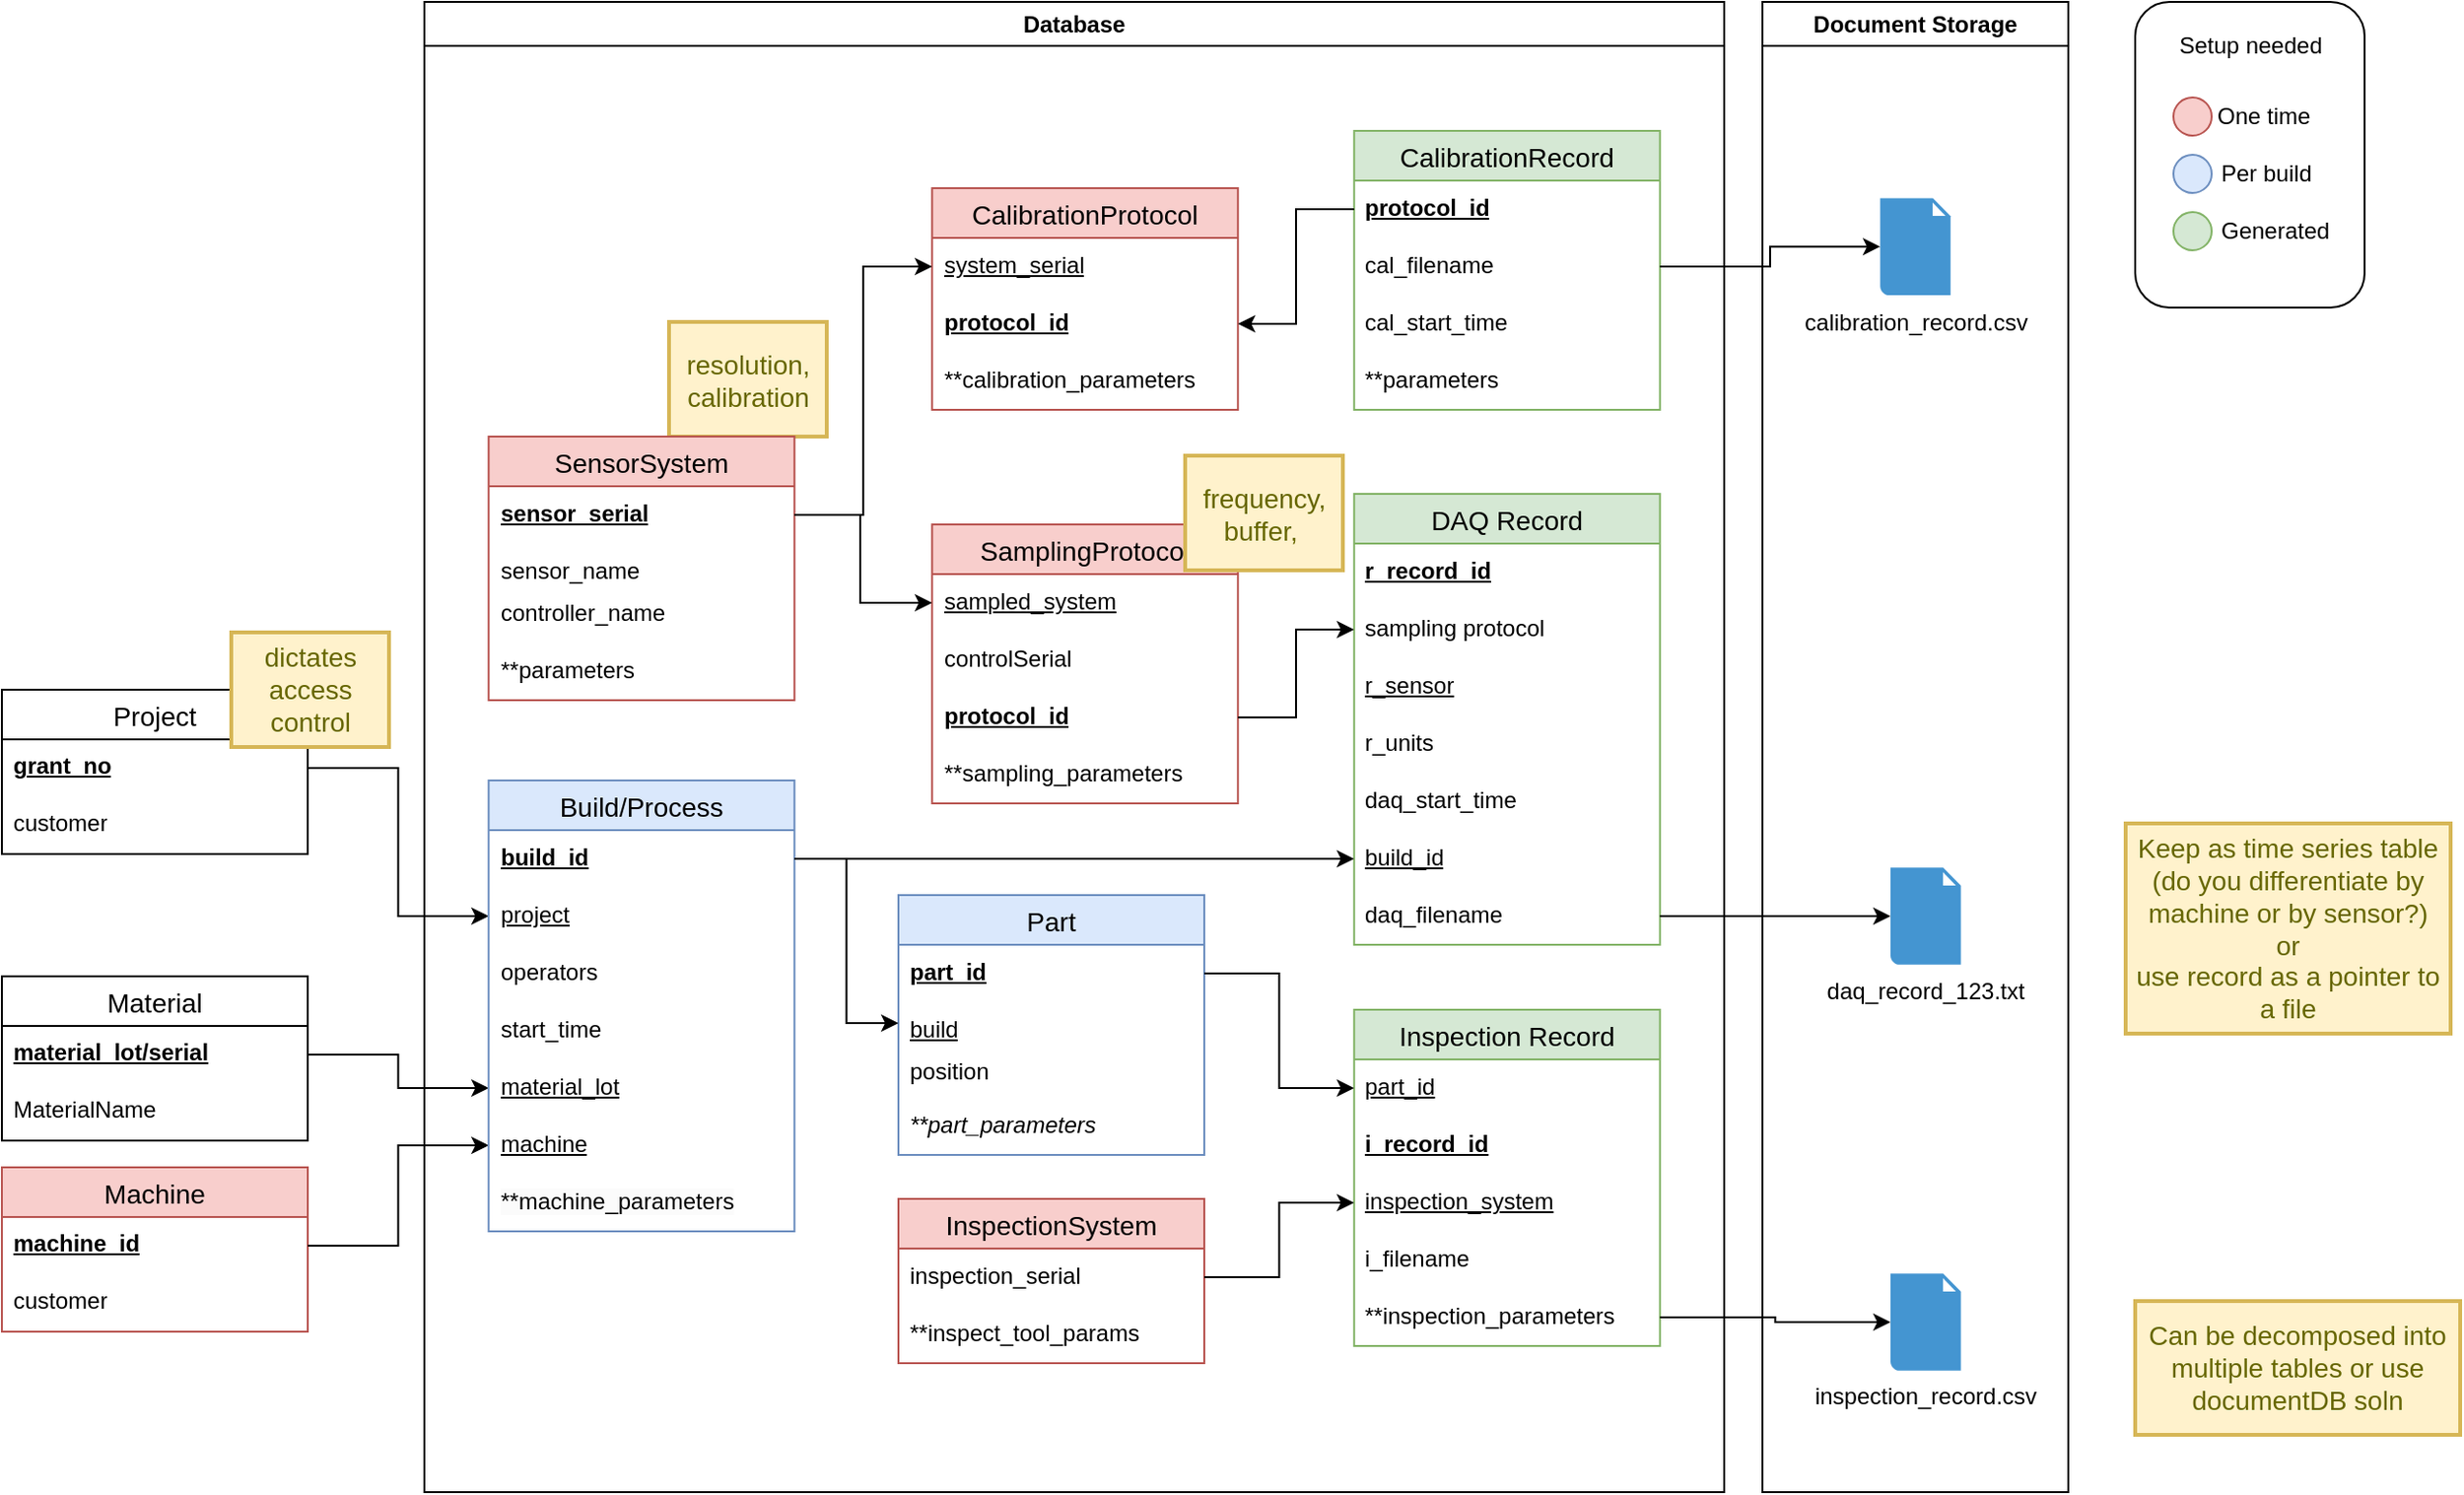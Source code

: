 <mxfile version="24.7.17" pages="7">
  <diagram name="ERD" id="Jpz3VnGvOovvwanWX-A6">
    <mxGraphModel dx="1333" dy="1841" grid="1" gridSize="10" guides="1" tooltips="1" connect="1" arrows="1" fold="1" page="1" pageScale="1" pageWidth="1100" pageHeight="850" math="0" shadow="0">
      <root>
        <mxCell id="0" />
        <mxCell id="1" parent="0" />
        <mxCell id="0t3yzwgoVnyAqg2iJudR-53" value="Material" style="swimlane;fontStyle=0;childLayout=stackLayout;horizontal=1;startSize=26;horizontalStack=0;resizeParent=1;resizeParentMax=0;resizeLast=0;collapsible=1;marginBottom=0;align=center;fontSize=14;" parent="1" vertex="1">
          <mxGeometry x="449" y="360" width="160" height="86" as="geometry" />
        </mxCell>
        <mxCell id="0t3yzwgoVnyAqg2iJudR-54" value="&lt;u&gt;material_lot/serial&lt;/u&gt;" style="text;strokeColor=none;fillColor=none;spacingLeft=4;spacingRight=4;overflow=hidden;rotatable=0;points=[[0,0.5],[1,0.5]];portConstraint=eastwest;fontSize=12;whiteSpace=wrap;html=1;fontStyle=1" parent="0t3yzwgoVnyAqg2iJudR-53" vertex="1">
          <mxGeometry y="26" width="160" height="30" as="geometry" />
        </mxCell>
        <mxCell id="0t3yzwgoVnyAqg2iJudR-56" value="MaterialName" style="text;strokeColor=none;fillColor=none;spacingLeft=4;spacingRight=4;overflow=hidden;rotatable=0;points=[[0,0.5],[1,0.5]];portConstraint=eastwest;fontSize=12;whiteSpace=wrap;html=1;" parent="0t3yzwgoVnyAqg2iJudR-53" vertex="1">
          <mxGeometry y="56" width="160" height="30" as="geometry" />
        </mxCell>
        <mxCell id="0t3yzwgoVnyAqg2iJudR-98" style="edgeStyle=orthogonalEdgeStyle;rounded=0;orthogonalLoop=1;jettySize=auto;html=1;entryX=0;entryY=0.5;entryDx=0;entryDy=0;" parent="1" source="0t3yzwgoVnyAqg2iJudR-54" edge="1">
          <mxGeometry relative="1" as="geometry" />
        </mxCell>
        <mxCell id="Zfn2vB8dKS9Ab4x-V02r-11" style="edgeStyle=orthogonalEdgeStyle;rounded=0;orthogonalLoop=1;jettySize=auto;html=1;" parent="1" source="0t3yzwgoVnyAqg2iJudR-54" target="0t3yzwgoVnyAqg2iJudR-96" edge="1">
          <mxGeometry relative="1" as="geometry" />
        </mxCell>
        <mxCell id="Zfn2vB8dKS9Ab4x-V02r-12" value="Project" style="swimlane;fontStyle=0;childLayout=stackLayout;horizontal=1;startSize=26;horizontalStack=0;resizeParent=1;resizeParentMax=0;resizeLast=0;collapsible=1;marginBottom=0;align=center;fontSize=14;" parent="1" vertex="1">
          <mxGeometry x="449" y="210" width="160" height="86" as="geometry" />
        </mxCell>
        <mxCell id="Zfn2vB8dKS9Ab4x-V02r-13" value="&lt;u&gt;grant_no&lt;/u&gt;" style="text;strokeColor=none;fillColor=none;spacingLeft=4;spacingRight=4;overflow=hidden;rotatable=0;points=[[0,0.5],[1,0.5]];portConstraint=eastwest;fontSize=12;whiteSpace=wrap;html=1;fontStyle=1" parent="Zfn2vB8dKS9Ab4x-V02r-12" vertex="1">
          <mxGeometry y="26" width="160" height="30" as="geometry" />
        </mxCell>
        <mxCell id="Zfn2vB8dKS9Ab4x-V02r-14" value="customer" style="text;strokeColor=none;fillColor=none;spacingLeft=4;spacingRight=4;overflow=hidden;rotatable=0;points=[[0,0.5],[1,0.5]];portConstraint=eastwest;fontSize=12;whiteSpace=wrap;html=1;" parent="Zfn2vB8dKS9Ab4x-V02r-12" vertex="1">
          <mxGeometry y="56" width="160" height="30" as="geometry" />
        </mxCell>
        <mxCell id="Zfn2vB8dKS9Ab4x-V02r-20" style="edgeStyle=orthogonalEdgeStyle;rounded=0;orthogonalLoop=1;jettySize=auto;html=1;" parent="1" source="Zfn2vB8dKS9Ab4x-V02r-13" target="Zfn2vB8dKS9Ab4x-V02r-19" edge="1">
          <mxGeometry relative="1" as="geometry" />
        </mxCell>
        <mxCell id="Zfn2vB8dKS9Ab4x-V02r-25" value="Document Storage" style="swimlane;whiteSpace=wrap;html=1;" parent="1" vertex="1">
          <mxGeometry x="1370" y="-150" width="160" height="780" as="geometry" />
        </mxCell>
        <mxCell id="Zfn2vB8dKS9Ab4x-V02r-78" value="daq_record_123.txt" style="shadow=0;dashed=0;html=1;strokeColor=none;fillColor=#4495D1;labelPosition=center;verticalLabelPosition=bottom;verticalAlign=top;align=center;outlineConnect=0;shape=mxgraph.veeam.2d.file;" parent="Zfn2vB8dKS9Ab4x-V02r-25" vertex="1">
          <mxGeometry x="67.0" y="453.1" width="36.8" height="50.8" as="geometry" />
        </mxCell>
        <mxCell id="PrRfDS5D00k3nxcDks2a-2" value="calibration_record.csv" style="shadow=0;dashed=0;html=1;strokeColor=none;fillColor=#4495D1;labelPosition=center;verticalLabelPosition=bottom;verticalAlign=top;align=center;outlineConnect=0;shape=mxgraph.veeam.2d.file;" parent="Zfn2vB8dKS9Ab4x-V02r-25" vertex="1">
          <mxGeometry x="61.6" y="102.7" width="36.8" height="50.8" as="geometry" />
        </mxCell>
        <mxCell id="PrRfDS5D00k3nxcDks2a-32" value="inspection_record.csv" style="shadow=0;dashed=0;html=1;strokeColor=none;fillColor=#4495D1;labelPosition=center;verticalLabelPosition=bottom;verticalAlign=top;align=center;outlineConnect=0;shape=mxgraph.veeam.2d.file;" parent="Zfn2vB8dKS9Ab4x-V02r-25" vertex="1">
          <mxGeometry x="67" y="665.6" width="36.8" height="50.8" as="geometry" />
        </mxCell>
        <mxCell id="Zfn2vB8dKS9Ab4x-V02r-68" value="Machine" style="swimlane;fontStyle=0;childLayout=stackLayout;horizontal=1;startSize=26;horizontalStack=0;resizeParent=1;resizeParentMax=0;resizeLast=0;collapsible=1;marginBottom=0;align=center;fontSize=14;fillColor=#f8cecc;strokeColor=#b85450;" parent="1" vertex="1">
          <mxGeometry x="449" y="460" width="160" height="86" as="geometry" />
        </mxCell>
        <mxCell id="Zfn2vB8dKS9Ab4x-V02r-69" value="&lt;u&gt;machine_id&lt;/u&gt;" style="text;strokeColor=none;fillColor=none;spacingLeft=4;spacingRight=4;overflow=hidden;rotatable=0;points=[[0,0.5],[1,0.5]];portConstraint=eastwest;fontSize=12;whiteSpace=wrap;html=1;fontStyle=1" parent="Zfn2vB8dKS9Ab4x-V02r-68" vertex="1">
          <mxGeometry y="26" width="160" height="30" as="geometry" />
        </mxCell>
        <mxCell id="Zfn2vB8dKS9Ab4x-V02r-70" value="customer" style="text;strokeColor=none;fillColor=none;spacingLeft=4;spacingRight=4;overflow=hidden;rotatable=0;points=[[0,0.5],[1,0.5]];portConstraint=eastwest;fontSize=12;whiteSpace=wrap;html=1;" parent="Zfn2vB8dKS9Ab4x-V02r-68" vertex="1">
          <mxGeometry y="56" width="160" height="30" as="geometry" />
        </mxCell>
        <mxCell id="Zfn2vB8dKS9Ab4x-V02r-71" style="edgeStyle=orthogonalEdgeStyle;rounded=0;orthogonalLoop=1;jettySize=auto;html=1;entryX=0;entryY=0.5;entryDx=0;entryDy=0;" parent="1" source="Zfn2vB8dKS9Ab4x-V02r-69" target="Zfn2vB8dKS9Ab4x-V02r-23" edge="1">
          <mxGeometry relative="1" as="geometry" />
        </mxCell>
        <mxCell id="Zfn2vB8dKS9Ab4x-V02r-82" value="dictates access control" style="shape=note;strokeWidth=2;fontSize=14;size=0;whiteSpace=wrap;html=1;fillColor=#fff2cc;strokeColor=#d6b656;fontColor=#666600;" parent="1" vertex="1">
          <mxGeometry x="569" y="180" width="82.5" height="60" as="geometry" />
        </mxCell>
        <mxCell id="Zfn2vB8dKS9Ab4x-V02r-83" value="Database" style="swimlane;whiteSpace=wrap;html=1;" parent="1" vertex="1">
          <mxGeometry x="670" y="-150" width="680" height="780" as="geometry" />
        </mxCell>
        <mxCell id="Zfn2vB8dKS9Ab4x-V02r-3" value="Part" style="swimlane;fontStyle=0;childLayout=stackLayout;horizontal=1;startSize=26;horizontalStack=0;resizeParent=1;resizeParentMax=0;resizeLast=0;collapsible=1;marginBottom=0;align=center;fontSize=14;fillColor=#dae8fc;strokeColor=#6c8ebf;" parent="Zfn2vB8dKS9Ab4x-V02r-83" vertex="1">
          <mxGeometry x="248" y="467.5" width="160" height="136" as="geometry" />
        </mxCell>
        <mxCell id="Zfn2vB8dKS9Ab4x-V02r-4" value="&lt;b&gt;&lt;u&gt;part_id&lt;/u&gt;&lt;/b&gt;" style="text;strokeColor=none;fillColor=none;spacingLeft=4;spacingRight=4;overflow=hidden;rotatable=0;points=[[0,0.5],[1,0.5]];portConstraint=eastwest;fontSize=12;whiteSpace=wrap;html=1;" parent="Zfn2vB8dKS9Ab4x-V02r-3" vertex="1">
          <mxGeometry y="26" width="160" height="30" as="geometry" />
        </mxCell>
        <mxCell id="Zfn2vB8dKS9Ab4x-V02r-5" value="build" style="text;strokeColor=none;fillColor=none;spacingLeft=4;spacingRight=4;overflow=hidden;rotatable=0;points=[[0,0.5],[1,0.5]];portConstraint=eastwest;fontSize=12;whiteSpace=wrap;html=1;fontStyle=4" parent="Zfn2vB8dKS9Ab4x-V02r-3" vertex="1">
          <mxGeometry y="56" width="160" height="22" as="geometry" />
        </mxCell>
        <mxCell id="Zfn2vB8dKS9Ab4x-V02r-7" value="position" style="text;strokeColor=none;fillColor=none;spacingLeft=4;spacingRight=4;overflow=hidden;rotatable=0;points=[[0,0.5],[1,0.5]];portConstraint=eastwest;fontSize=12;whiteSpace=wrap;html=1;" parent="Zfn2vB8dKS9Ab4x-V02r-3" vertex="1">
          <mxGeometry y="78" width="160" height="28" as="geometry" />
        </mxCell>
        <mxCell id="Zfn2vB8dKS9Ab4x-V02r-8" value="**part_parameters" style="text;strokeColor=none;fillColor=none;spacingLeft=4;spacingRight=4;overflow=hidden;rotatable=0;points=[[0,0.5],[1,0.5]];portConstraint=eastwest;fontSize=12;whiteSpace=wrap;html=1;fontStyle=2" parent="Zfn2vB8dKS9Ab4x-V02r-3" vertex="1">
          <mxGeometry y="106" width="160" height="30" as="geometry" />
        </mxCell>
        <mxCell id="Zfn2vB8dKS9Ab4x-V02r-62" value="CalibrationRecord" style="swimlane;fontStyle=0;childLayout=stackLayout;horizontal=1;startSize=26;horizontalStack=0;resizeParent=1;resizeParentMax=0;resizeLast=0;collapsible=1;marginBottom=0;align=center;fontSize=14;fillColor=#d5e8d4;strokeColor=#82b366;" parent="Zfn2vB8dKS9Ab4x-V02r-83" vertex="1">
          <mxGeometry x="486.38" y="67.5" width="160" height="146" as="geometry" />
        </mxCell>
        <mxCell id="Zfn2vB8dKS9Ab4x-V02r-65" value="protocol_id" style="text;strokeColor=none;fillColor=none;spacingLeft=4;spacingRight=4;overflow=hidden;rotatable=0;points=[[0,0.5],[1,0.5]];portConstraint=eastwest;fontSize=12;whiteSpace=wrap;html=1;fontStyle=5" parent="Zfn2vB8dKS9Ab4x-V02r-62" vertex="1">
          <mxGeometry y="26" width="160" height="30" as="geometry" />
        </mxCell>
        <mxCell id="Zfn2vB8dKS9Ab4x-V02r-63" value="cal_filename" style="text;strokeColor=none;fillColor=none;spacingLeft=4;spacingRight=4;overflow=hidden;rotatable=0;points=[[0,0.5],[1,0.5]];portConstraint=eastwest;fontSize=12;whiteSpace=wrap;html=1;" parent="Zfn2vB8dKS9Ab4x-V02r-62" vertex="1">
          <mxGeometry y="56" width="160" height="30" as="geometry" />
        </mxCell>
        <mxCell id="Zfn2vB8dKS9Ab4x-V02r-64" value="cal_start_time" style="text;strokeColor=none;fillColor=none;spacingLeft=4;spacingRight=4;overflow=hidden;rotatable=0;points=[[0,0.5],[1,0.5]];portConstraint=eastwest;fontSize=12;whiteSpace=wrap;html=1;" parent="Zfn2vB8dKS9Ab4x-V02r-62" vertex="1">
          <mxGeometry y="86" width="160" height="30" as="geometry" />
        </mxCell>
        <mxCell id="Zfn2vB8dKS9Ab4x-V02r-66" value="**parameters" style="text;strokeColor=none;fillColor=none;spacingLeft=4;spacingRight=4;overflow=hidden;rotatable=0;points=[[0,0.5],[1,0.5]];portConstraint=eastwest;fontSize=12;whiteSpace=wrap;html=1;" parent="Zfn2vB8dKS9Ab4x-V02r-62" vertex="1">
          <mxGeometry y="116" width="160" height="30" as="geometry" />
        </mxCell>
        <mxCell id="PrRfDS5D00k3nxcDks2a-5" value="InspectionSystem" style="swimlane;fontStyle=0;childLayout=stackLayout;horizontal=1;startSize=26;horizontalStack=0;resizeParent=1;resizeParentMax=0;resizeLast=0;collapsible=1;marginBottom=0;align=center;fontSize=14;fillColor=#f8cecc;strokeColor=#b85450;" parent="Zfn2vB8dKS9Ab4x-V02r-83" vertex="1">
          <mxGeometry x="248" y="626.5" width="160" height="86" as="geometry" />
        </mxCell>
        <mxCell id="PrRfDS5D00k3nxcDks2a-6" value="inspection_serial" style="text;strokeColor=none;fillColor=none;spacingLeft=4;spacingRight=4;overflow=hidden;rotatable=0;points=[[0,0.5],[1,0.5]];portConstraint=eastwest;fontSize=12;whiteSpace=wrap;html=1;" parent="PrRfDS5D00k3nxcDks2a-5" vertex="1">
          <mxGeometry y="26" width="160" height="30" as="geometry" />
        </mxCell>
        <mxCell id="PrRfDS5D00k3nxcDks2a-9" value="**inspect_tool_params" style="text;strokeColor=none;fillColor=none;spacingLeft=4;spacingRight=4;overflow=hidden;rotatable=0;points=[[0,0.5],[1,0.5]];portConstraint=eastwest;fontSize=12;whiteSpace=wrap;html=1;" parent="PrRfDS5D00k3nxcDks2a-5" vertex="1">
          <mxGeometry y="56" width="160" height="30" as="geometry" />
        </mxCell>
        <mxCell id="0t3yzwgoVnyAqg2iJudR-91" value="SamplingProtocol" style="swimlane;fontStyle=0;childLayout=stackLayout;horizontal=1;startSize=26;horizontalStack=0;resizeParent=1;resizeParentMax=0;resizeLast=0;collapsible=1;marginBottom=0;align=center;fontSize=14;fillColor=#f8cecc;strokeColor=#b85450;" parent="Zfn2vB8dKS9Ab4x-V02r-83" vertex="1">
          <mxGeometry x="265.62" y="273.5" width="160" height="146" as="geometry" />
        </mxCell>
        <mxCell id="0t3yzwgoVnyAqg2iJudR-92" value="sampled_system" style="text;strokeColor=none;fillColor=none;spacingLeft=4;spacingRight=4;overflow=hidden;rotatable=0;points=[[0,0.5],[1,0.5]];portConstraint=eastwest;fontSize=12;whiteSpace=wrap;html=1;fontStyle=4" parent="0t3yzwgoVnyAqg2iJudR-91" vertex="1">
          <mxGeometry y="26" width="160" height="30" as="geometry" />
        </mxCell>
        <mxCell id="0t3yzwgoVnyAqg2iJudR-93" value="controlSerial" style="text;strokeColor=none;fillColor=none;spacingLeft=4;spacingRight=4;overflow=hidden;rotatable=0;points=[[0,0.5],[1,0.5]];portConstraint=eastwest;fontSize=12;whiteSpace=wrap;html=1;" parent="0t3yzwgoVnyAqg2iJudR-91" vertex="1">
          <mxGeometry y="56" width="160" height="30" as="geometry" />
        </mxCell>
        <mxCell id="0t3yzwgoVnyAqg2iJudR-94" value="protocol_id" style="text;strokeColor=none;fillColor=none;spacingLeft=4;spacingRight=4;overflow=hidden;rotatable=0;points=[[0,0.5],[1,0.5]];portConstraint=eastwest;fontSize=12;whiteSpace=wrap;html=1;fontStyle=5" parent="0t3yzwgoVnyAqg2iJudR-91" vertex="1">
          <mxGeometry y="86" width="160" height="30" as="geometry" />
        </mxCell>
        <mxCell id="Zfn2vB8dKS9Ab4x-V02r-33" value="**sampling_parameters" style="text;strokeColor=none;fillColor=none;spacingLeft=4;spacingRight=4;overflow=hidden;rotatable=0;points=[[0,0.5],[1,0.5]];portConstraint=eastwest;fontSize=12;whiteSpace=wrap;html=1;" parent="0t3yzwgoVnyAqg2iJudR-91" vertex="1">
          <mxGeometry y="116" width="160" height="30" as="geometry" />
        </mxCell>
        <mxCell id="Zfn2vB8dKS9Ab4x-V02r-35" value="frequency, buffer,&amp;nbsp;" style="shape=note;strokeWidth=2;fontSize=14;size=0;whiteSpace=wrap;html=1;fillColor=#fff2cc;strokeColor=#d6b656;fontColor=#666600;" parent="Zfn2vB8dKS9Ab4x-V02r-83" vertex="1">
          <mxGeometry x="398" y="237.5" width="82.5" height="60" as="geometry" />
        </mxCell>
        <mxCell id="0t3yzwgoVnyAqg2iJudR-70" value="DAQ Record" style="swimlane;fontStyle=0;childLayout=stackLayout;horizontal=1;startSize=26;horizontalStack=0;resizeParent=1;resizeParentMax=0;resizeLast=0;collapsible=1;marginBottom=0;align=center;fontSize=14;fillColor=#d5e8d4;strokeColor=#82b366;" parent="Zfn2vB8dKS9Ab4x-V02r-83" vertex="1">
          <mxGeometry x="486.38" y="257.5" width="160" height="236" as="geometry" />
        </mxCell>
        <mxCell id="Zfn2vB8dKS9Ab4x-V02r-2" value="r_record_id" style="text;strokeColor=none;fillColor=none;spacingLeft=4;spacingRight=4;overflow=hidden;rotatable=0;points=[[0,0.5],[1,0.5]];portConstraint=eastwest;fontSize=12;whiteSpace=wrap;html=1;fontStyle=5" parent="0t3yzwgoVnyAqg2iJudR-70" vertex="1">
          <mxGeometry y="26" width="160" height="30" as="geometry" />
        </mxCell>
        <mxCell id="Zfn2vB8dKS9Ab4x-V02r-29" value="sampling protocol" style="text;strokeColor=none;fillColor=none;spacingLeft=4;spacingRight=4;overflow=hidden;rotatable=0;points=[[0,0.5],[1,0.5]];portConstraint=eastwest;fontSize=12;whiteSpace=wrap;html=1;" parent="0t3yzwgoVnyAqg2iJudR-70" vertex="1">
          <mxGeometry y="56" width="160" height="30" as="geometry" />
        </mxCell>
        <mxCell id="0t3yzwgoVnyAqg2iJudR-72" value="&lt;u&gt;r_sensor&lt;/u&gt;" style="text;strokeColor=none;fillColor=none;spacingLeft=4;spacingRight=4;overflow=hidden;rotatable=0;points=[[0,0.5],[1,0.5]];portConstraint=eastwest;fontSize=12;whiteSpace=wrap;html=1;" parent="0t3yzwgoVnyAqg2iJudR-70" vertex="1">
          <mxGeometry y="86" width="160" height="30" as="geometry" />
        </mxCell>
        <mxCell id="0t3yzwgoVnyAqg2iJudR-74" value="r_units" style="text;strokeColor=none;fillColor=none;spacingLeft=4;spacingRight=4;overflow=hidden;rotatable=0;points=[[0,0.5],[1,0.5]];portConstraint=eastwest;fontSize=12;whiteSpace=wrap;html=1;" parent="0t3yzwgoVnyAqg2iJudR-70" vertex="1">
          <mxGeometry y="116" width="160" height="30" as="geometry" />
        </mxCell>
        <mxCell id="Zfn2vB8dKS9Ab4x-V02r-1" value="daq_start_time" style="text;strokeColor=none;fillColor=none;spacingLeft=4;spacingRight=4;overflow=hidden;rotatable=0;points=[[0,0.5],[1,0.5]];portConstraint=eastwest;fontSize=12;whiteSpace=wrap;html=1;" parent="0t3yzwgoVnyAqg2iJudR-70" vertex="1">
          <mxGeometry y="146" width="160" height="30" as="geometry" />
        </mxCell>
        <mxCell id="Zfn2vB8dKS9Ab4x-V02r-28" value="build_id" style="text;strokeColor=none;fillColor=none;spacingLeft=4;spacingRight=4;overflow=hidden;rotatable=0;points=[[0,0.5],[1,0.5]];portConstraint=eastwest;fontSize=12;whiteSpace=wrap;html=1;fontStyle=4" parent="0t3yzwgoVnyAqg2iJudR-70" vertex="1">
          <mxGeometry y="176" width="160" height="30" as="geometry" />
        </mxCell>
        <mxCell id="Zfn2vB8dKS9Ab4x-V02r-59" value="daq_filename" style="text;strokeColor=none;fillColor=none;spacingLeft=4;spacingRight=4;overflow=hidden;rotatable=0;points=[[0,0.5],[1,0.5]];portConstraint=eastwest;fontSize=12;whiteSpace=wrap;html=1;" parent="0t3yzwgoVnyAqg2iJudR-70" vertex="1">
          <mxGeometry y="206" width="160" height="30" as="geometry" />
        </mxCell>
        <mxCell id="Zfn2vB8dKS9Ab4x-V02r-36" style="edgeStyle=orthogonalEdgeStyle;rounded=0;orthogonalLoop=1;jettySize=auto;html=1;" parent="Zfn2vB8dKS9Ab4x-V02r-83" source="0t3yzwgoVnyAqg2iJudR-94" target="Zfn2vB8dKS9Ab4x-V02r-29" edge="1">
          <mxGeometry relative="1" as="geometry" />
        </mxCell>
        <mxCell id="Zfn2vB8dKS9Ab4x-V02r-37" value="resolution,&lt;div&gt;calibration&lt;/div&gt;" style="shape=note;strokeWidth=2;fontSize=14;size=0;whiteSpace=wrap;html=1;fillColor=#fff2cc;strokeColor=#d6b656;fontColor=#666600;" parent="Zfn2vB8dKS9Ab4x-V02r-83" vertex="1">
          <mxGeometry x="128" y="167.5" width="82.5" height="60" as="geometry" />
        </mxCell>
        <mxCell id="0t3yzwgoVnyAqg2iJudR-40" value="SensorSystem" style="swimlane;fontStyle=0;childLayout=stackLayout;horizontal=1;startSize=26;horizontalStack=0;resizeParent=1;resizeParentMax=0;resizeLast=0;collapsible=1;marginBottom=0;align=center;fontSize=14;fillColor=#f8cecc;strokeColor=#b85450;" parent="Zfn2vB8dKS9Ab4x-V02r-83" vertex="1">
          <mxGeometry x="33.63" y="227.5" width="160" height="138" as="geometry" />
        </mxCell>
        <mxCell id="0t3yzwgoVnyAqg2iJudR-41" value="&lt;b&gt;&lt;u&gt;sensor_serial&lt;/u&gt;&lt;/b&gt;" style="text;strokeColor=none;fillColor=none;spacingLeft=4;spacingRight=4;overflow=hidden;rotatable=0;points=[[0,0.5],[1,0.5]];portConstraint=eastwest;fontSize=12;whiteSpace=wrap;html=1;" parent="0t3yzwgoVnyAqg2iJudR-40" vertex="1">
          <mxGeometry y="26" width="160" height="30" as="geometry" />
        </mxCell>
        <mxCell id="0t3yzwgoVnyAqg2iJudR-42" value="sensor_name" style="text;strokeColor=none;fillColor=none;spacingLeft=4;spacingRight=4;overflow=hidden;rotatable=0;points=[[0,0.5],[1,0.5]];portConstraint=eastwest;fontSize=12;whiteSpace=wrap;html=1;" parent="0t3yzwgoVnyAqg2iJudR-40" vertex="1">
          <mxGeometry y="56" width="160" height="22" as="geometry" />
        </mxCell>
        <mxCell id="0t3yzwgoVnyAqg2iJudR-43" value="controller_name" style="text;strokeColor=none;fillColor=none;spacingLeft=4;spacingRight=4;overflow=hidden;rotatable=0;points=[[0,0.5],[1,0.5]];portConstraint=eastwest;fontSize=12;whiteSpace=wrap;html=1;" parent="0t3yzwgoVnyAqg2iJudR-40" vertex="1">
          <mxGeometry y="78" width="160" height="30" as="geometry" />
        </mxCell>
        <mxCell id="0t3yzwgoVnyAqg2iJudR-45" value="**parameters" style="text;strokeColor=none;fillColor=none;spacingLeft=4;spacingRight=4;overflow=hidden;rotatable=0;points=[[0,0.5],[1,0.5]];portConstraint=eastwest;fontSize=12;whiteSpace=wrap;html=1;" parent="0t3yzwgoVnyAqg2iJudR-40" vertex="1">
          <mxGeometry y="108" width="160" height="30" as="geometry" />
        </mxCell>
        <mxCell id="PrRfDS5D00k3nxcDks2a-17" value="Inspection Record" style="swimlane;fontStyle=0;childLayout=stackLayout;horizontal=1;startSize=26;horizontalStack=0;resizeParent=1;resizeParentMax=0;resizeLast=0;collapsible=1;marginBottom=0;align=center;fontSize=14;fillColor=#d5e8d4;strokeColor=#82b366;" parent="Zfn2vB8dKS9Ab4x-V02r-83" vertex="1">
          <mxGeometry x="486.38" y="527.5" width="160" height="176" as="geometry" />
        </mxCell>
        <mxCell id="PrRfDS5D00k3nxcDks2a-23" value="part_id" style="text;strokeColor=none;fillColor=none;spacingLeft=4;spacingRight=4;overflow=hidden;rotatable=0;points=[[0,0.5],[1,0.5]];portConstraint=eastwest;fontSize=12;whiteSpace=wrap;html=1;fontStyle=4" parent="PrRfDS5D00k3nxcDks2a-17" vertex="1">
          <mxGeometry y="26" width="160" height="30" as="geometry" />
        </mxCell>
        <mxCell id="PrRfDS5D00k3nxcDks2a-18" value="i_record_id" style="text;strokeColor=none;fillColor=none;spacingLeft=4;spacingRight=4;overflow=hidden;rotatable=0;points=[[0,0.5],[1,0.5]];portConstraint=eastwest;fontSize=12;whiteSpace=wrap;html=1;fontStyle=5" parent="PrRfDS5D00k3nxcDks2a-17" vertex="1">
          <mxGeometry y="56" width="160" height="30" as="geometry" />
        </mxCell>
        <mxCell id="PrRfDS5D00k3nxcDks2a-20" value="&lt;u&gt;inspection_system&lt;/u&gt;" style="text;strokeColor=none;fillColor=none;spacingLeft=4;spacingRight=4;overflow=hidden;rotatable=0;points=[[0,0.5],[1,0.5]];portConstraint=eastwest;fontSize=12;whiteSpace=wrap;html=1;" parent="PrRfDS5D00k3nxcDks2a-17" vertex="1">
          <mxGeometry y="86" width="160" height="30" as="geometry" />
        </mxCell>
        <mxCell id="PrRfDS5D00k3nxcDks2a-21" value="i_filename" style="text;strokeColor=none;fillColor=none;spacingLeft=4;spacingRight=4;overflow=hidden;rotatable=0;points=[[0,0.5],[1,0.5]];portConstraint=eastwest;fontSize=12;whiteSpace=wrap;html=1;" parent="PrRfDS5D00k3nxcDks2a-17" vertex="1">
          <mxGeometry y="116" width="160" height="30" as="geometry" />
        </mxCell>
        <mxCell id="PrRfDS5D00k3nxcDks2a-19" value="**inspection_parameters" style="text;strokeColor=none;fillColor=none;spacingLeft=4;spacingRight=4;overflow=hidden;rotatable=0;points=[[0,0.5],[1,0.5]];portConstraint=eastwest;fontSize=12;whiteSpace=wrap;html=1;" parent="PrRfDS5D00k3nxcDks2a-17" vertex="1">
          <mxGeometry y="146" width="160" height="30" as="geometry" />
        </mxCell>
        <mxCell id="PrRfDS5D00k3nxcDks2a-25" style="edgeStyle=orthogonalEdgeStyle;rounded=0;orthogonalLoop=1;jettySize=auto;html=1;entryX=0;entryY=0.5;entryDx=0;entryDy=0;" parent="Zfn2vB8dKS9Ab4x-V02r-83" source="Zfn2vB8dKS9Ab4x-V02r-4" target="PrRfDS5D00k3nxcDks2a-23" edge="1">
          <mxGeometry relative="1" as="geometry" />
        </mxCell>
        <mxCell id="PrRfDS5D00k3nxcDks2a-31" style="edgeStyle=orthogonalEdgeStyle;rounded=0;orthogonalLoop=1;jettySize=auto;html=1;entryX=0;entryY=0.5;entryDx=0;entryDy=0;" parent="Zfn2vB8dKS9Ab4x-V02r-83" source="PrRfDS5D00k3nxcDks2a-6" target="PrRfDS5D00k3nxcDks2a-20" edge="1">
          <mxGeometry relative="1" as="geometry" />
        </mxCell>
        <mxCell id="0t3yzwgoVnyAqg2iJudR-47" value="Build/Process" style="swimlane;fontStyle=0;childLayout=stackLayout;horizontal=1;startSize=26;horizontalStack=0;resizeParent=1;resizeParentMax=0;resizeLast=0;collapsible=1;marginBottom=0;align=center;fontSize=14;fillColor=#dae8fc;strokeColor=#6c8ebf;" parent="Zfn2vB8dKS9Ab4x-V02r-83" vertex="1">
          <mxGeometry x="33.63" y="407.5" width="160" height="236" as="geometry" />
        </mxCell>
        <mxCell id="0t3yzwgoVnyAqg2iJudR-48" value="build_id" style="text;strokeColor=none;fillColor=none;spacingLeft=4;spacingRight=4;overflow=hidden;rotatable=0;points=[[0,0.5],[1,0.5]];portConstraint=eastwest;fontSize=12;whiteSpace=wrap;html=1;fontStyle=5" parent="0t3yzwgoVnyAqg2iJudR-47" vertex="1">
          <mxGeometry y="26" width="160" height="30" as="geometry" />
        </mxCell>
        <mxCell id="Zfn2vB8dKS9Ab4x-V02r-19" value="&lt;span style=&quot;font-weight: normal;&quot;&gt;project&lt;/span&gt;" style="text;strokeColor=none;fillColor=none;spacingLeft=4;spacingRight=4;overflow=hidden;rotatable=0;points=[[0,0.5],[1,0.5]];portConstraint=eastwest;fontSize=12;whiteSpace=wrap;html=1;fontStyle=5" parent="0t3yzwgoVnyAqg2iJudR-47" vertex="1">
          <mxGeometry y="56" width="160" height="30" as="geometry" />
        </mxCell>
        <mxCell id="0t3yzwgoVnyAqg2iJudR-50" value="operators" style="text;strokeColor=none;fillColor=none;spacingLeft=4;spacingRight=4;overflow=hidden;rotatable=0;points=[[0,0.5],[1,0.5]];portConstraint=eastwest;fontSize=12;whiteSpace=wrap;html=1;" parent="0t3yzwgoVnyAqg2iJudR-47" vertex="1">
          <mxGeometry y="86" width="160" height="30" as="geometry" />
        </mxCell>
        <mxCell id="0t3yzwgoVnyAqg2iJudR-52" value="start_time" style="text;strokeColor=none;fillColor=none;spacingLeft=4;spacingRight=4;overflow=hidden;rotatable=0;points=[[0,0.5],[1,0.5]];portConstraint=eastwest;fontSize=12;whiteSpace=wrap;html=1;" parent="0t3yzwgoVnyAqg2iJudR-47" vertex="1">
          <mxGeometry y="116" width="160" height="30" as="geometry" />
        </mxCell>
        <mxCell id="0t3yzwgoVnyAqg2iJudR-96" value="material_lot" style="text;strokeColor=none;fillColor=none;spacingLeft=4;spacingRight=4;overflow=hidden;rotatable=0;points=[[0,0.5],[1,0.5]];portConstraint=eastwest;fontSize=12;whiteSpace=wrap;html=1;fontStyle=4" parent="0t3yzwgoVnyAqg2iJudR-47" vertex="1">
          <mxGeometry y="146" width="160" height="30" as="geometry" />
        </mxCell>
        <mxCell id="Zfn2vB8dKS9Ab4x-V02r-23" value="&lt;span style=&quot;font-weight: normal;&quot;&gt;machine&lt;/span&gt;" style="text;strokeColor=none;fillColor=none;spacingLeft=4;spacingRight=4;overflow=hidden;rotatable=0;points=[[0,0.5],[1,0.5]];portConstraint=eastwest;fontSize=12;whiteSpace=wrap;html=1;fontStyle=5" parent="0t3yzwgoVnyAqg2iJudR-47" vertex="1">
          <mxGeometry y="176" width="160" height="30" as="geometry" />
        </mxCell>
        <mxCell id="Zfn2vB8dKS9Ab4x-V02r-10" value="&lt;span style=&quot;color: rgb(0, 0, 0); font-family: Helvetica; font-size: 12px; font-style: normal; font-variant-ligatures: normal; font-variant-caps: normal; font-weight: 400; letter-spacing: normal; orphans: 2; text-align: left; text-indent: 0px; text-transform: none; widows: 2; word-spacing: 0px; -webkit-text-stroke-width: 0px; white-space: normal; background-color: rgb(251, 251, 251); text-decoration-thickness: initial; text-decoration-style: initial; text-decoration-color: initial; display: inline !important; float: none;&quot;&gt;**machine_parameters&lt;/span&gt;" style="text;strokeColor=none;fillColor=none;spacingLeft=4;spacingRight=4;overflow=hidden;rotatable=0;points=[[0,0.5],[1,0.5]];portConstraint=eastwest;fontSize=12;whiteSpace=wrap;html=1;" parent="0t3yzwgoVnyAqg2iJudR-47" vertex="1">
          <mxGeometry y="206" width="160" height="30" as="geometry" />
        </mxCell>
        <mxCell id="Zfn2vB8dKS9Ab4x-V02r-22" style="edgeStyle=orthogonalEdgeStyle;rounded=0;orthogonalLoop=1;jettySize=auto;html=1;entryX=0;entryY=0.5;entryDx=0;entryDy=0;" parent="Zfn2vB8dKS9Ab4x-V02r-83" source="0t3yzwgoVnyAqg2iJudR-48" target="Zfn2vB8dKS9Ab4x-V02r-5" edge="1">
          <mxGeometry relative="1" as="geometry" />
        </mxCell>
        <mxCell id="PrRfDS5D00k3nxcDks2a-35" style="edgeStyle=orthogonalEdgeStyle;rounded=0;orthogonalLoop=1;jettySize=auto;html=1;" parent="Zfn2vB8dKS9Ab4x-V02r-83" source="0t3yzwgoVnyAqg2iJudR-41" target="0t3yzwgoVnyAqg2iJudR-92" edge="1">
          <mxGeometry relative="1" as="geometry">
            <Array as="points">
              <mxPoint x="228" y="268.5" />
              <mxPoint x="228" y="314.5" />
            </Array>
          </mxGeometry>
        </mxCell>
        <mxCell id="Zfn2vB8dKS9Ab4x-V02r-38" value="CalibrationProtocol" style="swimlane;fontStyle=0;childLayout=stackLayout;horizontal=1;startSize=26;horizontalStack=0;resizeParent=1;resizeParentMax=0;resizeLast=0;collapsible=1;marginBottom=0;align=center;fontSize=14;fillColor=#f8cecc;strokeColor=#b85450;" parent="Zfn2vB8dKS9Ab4x-V02r-83" vertex="1">
          <mxGeometry x="265.62" y="97.5" width="160" height="116" as="geometry" />
        </mxCell>
        <mxCell id="Zfn2vB8dKS9Ab4x-V02r-39" value="system_serial" style="text;strokeColor=none;fillColor=none;spacingLeft=4;spacingRight=4;overflow=hidden;rotatable=0;points=[[0,0.5],[1,0.5]];portConstraint=eastwest;fontSize=12;whiteSpace=wrap;html=1;fontStyle=4" parent="Zfn2vB8dKS9Ab4x-V02r-38" vertex="1">
          <mxGeometry y="26" width="160" height="30" as="geometry" />
        </mxCell>
        <mxCell id="Zfn2vB8dKS9Ab4x-V02r-41" value="protocol_id" style="text;strokeColor=none;fillColor=none;spacingLeft=4;spacingRight=4;overflow=hidden;rotatable=0;points=[[0,0.5],[1,0.5]];portConstraint=eastwest;fontSize=12;whiteSpace=wrap;html=1;fontStyle=5" parent="Zfn2vB8dKS9Ab4x-V02r-38" vertex="1">
          <mxGeometry y="56" width="160" height="30" as="geometry" />
        </mxCell>
        <mxCell id="Zfn2vB8dKS9Ab4x-V02r-42" value="**calibration_parameters" style="text;strokeColor=none;fillColor=none;spacingLeft=4;spacingRight=4;overflow=hidden;rotatable=0;points=[[0,0.5],[1,0.5]];portConstraint=eastwest;fontSize=12;whiteSpace=wrap;html=1;" parent="Zfn2vB8dKS9Ab4x-V02r-38" vertex="1">
          <mxGeometry y="86" width="160" height="30" as="geometry" />
        </mxCell>
        <mxCell id="PrRfDS5D00k3nxcDks2a-1" style="edgeStyle=orthogonalEdgeStyle;rounded=0;orthogonalLoop=1;jettySize=auto;html=1;entryX=1;entryY=0.5;entryDx=0;entryDy=0;exitX=0;exitY=0.5;exitDx=0;exitDy=0;" parent="Zfn2vB8dKS9Ab4x-V02r-83" source="Zfn2vB8dKS9Ab4x-V02r-65" target="Zfn2vB8dKS9Ab4x-V02r-41" edge="1">
          <mxGeometry relative="1" as="geometry">
            <mxPoint x="642.38" y="228.5" as="sourcePoint" />
          </mxGeometry>
        </mxCell>
        <mxCell id="xtew56018lHBdqZ0imbK-1" style="edgeStyle=orthogonalEdgeStyle;rounded=0;orthogonalLoop=1;jettySize=auto;html=1;entryX=0;entryY=0.5;entryDx=0;entryDy=0;" parent="Zfn2vB8dKS9Ab4x-V02r-83" source="0t3yzwgoVnyAqg2iJudR-41" target="Zfn2vB8dKS9Ab4x-V02r-39" edge="1">
          <mxGeometry relative="1" as="geometry" />
        </mxCell>
        <mxCell id="xtew56018lHBdqZ0imbK-2" style="edgeStyle=orthogonalEdgeStyle;rounded=0;orthogonalLoop=1;jettySize=auto;html=1;entryX=0;entryY=0.5;entryDx=0;entryDy=0;" parent="Zfn2vB8dKS9Ab4x-V02r-83" source="0t3yzwgoVnyAqg2iJudR-48" target="Zfn2vB8dKS9Ab4x-V02r-28" edge="1">
          <mxGeometry relative="1" as="geometry" />
        </mxCell>
        <mxCell id="PrRfDS5D00k3nxcDks2a-33" style="edgeStyle=orthogonalEdgeStyle;rounded=0;orthogonalLoop=1;jettySize=auto;html=1;" parent="1" source="PrRfDS5D00k3nxcDks2a-19" target="PrRfDS5D00k3nxcDks2a-32" edge="1">
          <mxGeometry relative="1" as="geometry" />
        </mxCell>
        <mxCell id="PrRfDS5D00k3nxcDks2a-37" style="edgeStyle=orthogonalEdgeStyle;rounded=0;orthogonalLoop=1;jettySize=auto;html=1;" parent="1" source="Zfn2vB8dKS9Ab4x-V02r-63" target="PrRfDS5D00k3nxcDks2a-2" edge="1">
          <mxGeometry relative="1" as="geometry" />
        </mxCell>
        <mxCell id="xtew56018lHBdqZ0imbK-4" value="Keep as time series table (do you differentiate by machine or by sensor?)&lt;div&gt;or&lt;br&gt;use record as a pointer to a file&lt;/div&gt;" style="shape=note;strokeWidth=2;fontSize=14;size=0;whiteSpace=wrap;html=1;fillColor=#fff2cc;strokeColor=#d6b656;fontColor=#666600;" parent="1" vertex="1">
          <mxGeometry x="1560" y="280" width="170" height="110" as="geometry" />
        </mxCell>
        <mxCell id="xtew56018lHBdqZ0imbK-5" value="Can be decomposed into multiple tables or use documentDB soln" style="shape=note;strokeWidth=2;fontSize=14;size=0;whiteSpace=wrap;html=1;fillColor=#fff2cc;strokeColor=#d6b656;fontColor=#666600;" parent="1" vertex="1">
          <mxGeometry x="1565" y="530" width="170" height="70" as="geometry" />
        </mxCell>
        <mxCell id="xtew56018lHBdqZ0imbK-24" style="edgeStyle=orthogonalEdgeStyle;rounded=0;orthogonalLoop=1;jettySize=auto;html=1;" parent="1" source="Zfn2vB8dKS9Ab4x-V02r-59" target="Zfn2vB8dKS9Ab4x-V02r-78" edge="1">
          <mxGeometry relative="1" as="geometry" />
        </mxCell>
        <mxCell id="Jl967kEAD70Lk9fUH04g-1" value="Setup needed" style="rounded=1;html=1;verticalAlign=top;spacingTop=9.842;" parent="1" vertex="1">
          <mxGeometry x="1565" y="-150" width="120" height="160" as="geometry" />
        </mxCell>
        <mxCell id="Jl967kEAD70Lk9fUH04g-2" value="One time" style="ellipse;html=1;aspect=fixed;align=left;spacingLeft=23.622;fillColor=#f8cecc;strokeColor=#b85450;spacing=0;" parent="1" vertex="1">
          <mxGeometry x="1585" y="-100" width="20" height="20" as="geometry" />
        </mxCell>
        <mxCell id="Jl967kEAD70Lk9fUH04g-4" value="Per build" style="ellipse;html=1;aspect=fixed;align=left;spacingLeft=23.622;fillColor=#dae8fc;strokeColor=#6c8ebf;" parent="1" vertex="1">
          <mxGeometry x="1585" y="-70" width="20" height="20" as="geometry" />
        </mxCell>
        <mxCell id="Jl967kEAD70Lk9fUH04g-11" value="Generated" style="ellipse;html=1;aspect=fixed;align=left;spacingLeft=23.622;fillColor=#d5e8d4;strokeColor=#82b366;" parent="1" vertex="1">
          <mxGeometry x="1585" y="-40" width="20" height="20" as="geometry" />
        </mxCell>
      </root>
    </mxGraphModel>
  </diagram>
  <diagram id="cm0yeAVQM2tYCbmPKiEw" name="Page-6">
    <mxGraphModel dx="1621" dy="894" grid="1" gridSize="10" guides="1" tooltips="1" connect="1" arrows="1" fold="1" page="1" pageScale="1" pageWidth="200" pageHeight="200" math="0" shadow="0">
      <root>
        <mxCell id="0" />
        <mxCell id="1" parent="0" />
        <mxCell id="XrAdXxZg5_93bNkIj1g1-3" value="Azure" style="swimlane;whiteSpace=wrap;html=1;" vertex="1" parent="1">
          <mxGeometry x="-150" y="-30" width="460" height="190" as="geometry" />
        </mxCell>
        <mxCell id="XrAdXxZg5_93bNkIj1g1-5" value="Experimental DAQ" style="rounded=0;whiteSpace=wrap;html=1;" vertex="1" parent="1">
          <mxGeometry x="-140" y="320" width="120" height="60" as="geometry" />
        </mxCell>
      </root>
    </mxGraphModel>
  </diagram>
  <diagram id="P80AzIbyOqwlqtqV17HI" name="Page-7">
    <mxGraphModel dx="1175" dy="1125" grid="1" gridSize="10" guides="1" tooltips="1" connect="1" arrows="1" fold="1" page="1" pageScale="1" pageWidth="200" pageHeight="200" math="0" shadow="0">
      <root>
        <mxCell id="0" />
        <mxCell id="1" parent="0" />
        <mxCell id="QU4i-N5WfLyGXUgT2c5o-1" value="Material" style="swimlane;fontStyle=0;childLayout=stackLayout;horizontal=1;startSize=26;horizontalStack=0;resizeParent=1;resizeParentMax=0;resizeLast=0;collapsible=1;marginBottom=0;align=center;fontSize=14;" vertex="1" parent="1">
          <mxGeometry x="449" y="332.5" width="160" height="86" as="geometry" />
        </mxCell>
        <mxCell id="QU4i-N5WfLyGXUgT2c5o-2" value="&lt;u&gt;material_lot/serial&lt;/u&gt;" style="text;strokeColor=none;fillColor=none;spacingLeft=4;spacingRight=4;overflow=hidden;rotatable=0;points=[[0,0.5],[1,0.5]];portConstraint=eastwest;fontSize=12;whiteSpace=wrap;html=1;fontStyle=1" vertex="1" parent="QU4i-N5WfLyGXUgT2c5o-1">
          <mxGeometry y="26" width="160" height="30" as="geometry" />
        </mxCell>
        <mxCell id="QU4i-N5WfLyGXUgT2c5o-3" value="MaterialName" style="text;strokeColor=none;fillColor=none;spacingLeft=4;spacingRight=4;overflow=hidden;rotatable=0;points=[[0,0.5],[1,0.5]];portConstraint=eastwest;fontSize=12;whiteSpace=wrap;html=1;" vertex="1" parent="QU4i-N5WfLyGXUgT2c5o-1">
          <mxGeometry y="56" width="160" height="30" as="geometry" />
        </mxCell>
        <mxCell id="QU4i-N5WfLyGXUgT2c5o-4" style="edgeStyle=orthogonalEdgeStyle;rounded=0;orthogonalLoop=1;jettySize=auto;html=1;" edge="1" parent="1" source="QU4i-N5WfLyGXUgT2c5o-2" target="QU4i-N5WfLyGXUgT2c5o-62">
          <mxGeometry relative="1" as="geometry" />
        </mxCell>
        <mxCell id="QU4i-N5WfLyGXUgT2c5o-5" value="Project" style="swimlane;fontStyle=0;childLayout=stackLayout;horizontal=1;startSize=26;horizontalStack=0;resizeParent=1;resizeParentMax=0;resizeLast=0;collapsible=1;marginBottom=0;align=center;fontSize=14;" vertex="1" parent="1">
          <mxGeometry x="449" y="182.5" width="160" height="86" as="geometry" />
        </mxCell>
        <mxCell id="QU4i-N5WfLyGXUgT2c5o-6" value="&lt;u&gt;grant_no&lt;/u&gt;" style="text;strokeColor=none;fillColor=none;spacingLeft=4;spacingRight=4;overflow=hidden;rotatable=0;points=[[0,0.5],[1,0.5]];portConstraint=eastwest;fontSize=12;whiteSpace=wrap;html=1;fontStyle=1" vertex="1" parent="QU4i-N5WfLyGXUgT2c5o-5">
          <mxGeometry y="26" width="160" height="30" as="geometry" />
        </mxCell>
        <mxCell id="QU4i-N5WfLyGXUgT2c5o-7" value="customer" style="text;strokeColor=none;fillColor=none;spacingLeft=4;spacingRight=4;overflow=hidden;rotatable=0;points=[[0,0.5],[1,0.5]];portConstraint=eastwest;fontSize=12;whiteSpace=wrap;html=1;" vertex="1" parent="QU4i-N5WfLyGXUgT2c5o-5">
          <mxGeometry y="56" width="160" height="30" as="geometry" />
        </mxCell>
        <mxCell id="QU4i-N5WfLyGXUgT2c5o-8" style="edgeStyle=orthogonalEdgeStyle;rounded=0;orthogonalLoop=1;jettySize=auto;html=1;" edge="1" parent="1" source="QU4i-N5WfLyGXUgT2c5o-6" target="QU4i-N5WfLyGXUgT2c5o-59">
          <mxGeometry relative="1" as="geometry" />
        </mxCell>
        <mxCell id="QU4i-N5WfLyGXUgT2c5o-9" value="Document Storage" style="swimlane;whiteSpace=wrap;html=1;" vertex="1" parent="1">
          <mxGeometry x="1370" y="-150" width="160" height="750" as="geometry" />
        </mxCell>
        <mxCell id="QU4i-N5WfLyGXUgT2c5o-10" value="daq_record_123.txt" style="shadow=0;dashed=0;html=1;strokeColor=none;fillColor=#4495D1;labelPosition=center;verticalLabelPosition=bottom;verticalAlign=top;align=center;outlineConnect=0;shape=mxgraph.veeam.2d.file;" vertex="1" parent="QU4i-N5WfLyGXUgT2c5o-9">
          <mxGeometry x="58.9" y="426" width="36.8" height="50.8" as="geometry" />
        </mxCell>
        <mxCell id="QU4i-N5WfLyGXUgT2c5o-11" value="calibration_record.csv" style="shadow=0;dashed=0;html=1;strokeColor=none;fillColor=#4495D1;labelPosition=center;verticalLabelPosition=bottom;verticalAlign=top;align=center;outlineConnect=0;shape=mxgraph.veeam.2d.file;" vertex="1" parent="QU4i-N5WfLyGXUgT2c5o-9">
          <mxGeometry x="58.9" y="195.6" width="36.8" height="50.8" as="geometry" />
        </mxCell>
        <mxCell id="QU4i-N5WfLyGXUgT2c5o-12" value="inspection_record.csv" style="shadow=0;dashed=0;html=1;strokeColor=none;fillColor=#4495D1;labelPosition=center;verticalLabelPosition=bottom;verticalAlign=top;align=center;outlineConnect=0;shape=mxgraph.veeam.2d.file;" vertex="1" parent="QU4i-N5WfLyGXUgT2c5o-9">
          <mxGeometry x="58.9" y="635.6" width="36.8" height="50.8" as="geometry" />
        </mxCell>
        <mxCell id="QU4i-N5WfLyGXUgT2c5o-13" value="Machine" style="swimlane;fontStyle=0;childLayout=stackLayout;horizontal=1;startSize=26;horizontalStack=0;resizeParent=1;resizeParentMax=0;resizeLast=0;collapsible=1;marginBottom=0;align=center;fontSize=14;fillColor=#f8cecc;strokeColor=#b85450;" vertex="1" parent="1">
          <mxGeometry x="449" y="432.5" width="160" height="86" as="geometry" />
        </mxCell>
        <mxCell id="QU4i-N5WfLyGXUgT2c5o-14" value="&lt;u&gt;machine_id&lt;/u&gt;" style="text;strokeColor=none;fillColor=none;spacingLeft=4;spacingRight=4;overflow=hidden;rotatable=0;points=[[0,0.5],[1,0.5]];portConstraint=eastwest;fontSize=12;whiteSpace=wrap;html=1;fontStyle=1" vertex="1" parent="QU4i-N5WfLyGXUgT2c5o-13">
          <mxGeometry y="26" width="160" height="30" as="geometry" />
        </mxCell>
        <mxCell id="QU4i-N5WfLyGXUgT2c5o-15" value="customer" style="text;strokeColor=none;fillColor=none;spacingLeft=4;spacingRight=4;overflow=hidden;rotatable=0;points=[[0,0.5],[1,0.5]];portConstraint=eastwest;fontSize=12;whiteSpace=wrap;html=1;" vertex="1" parent="QU4i-N5WfLyGXUgT2c5o-13">
          <mxGeometry y="56" width="160" height="30" as="geometry" />
        </mxCell>
        <mxCell id="QU4i-N5WfLyGXUgT2c5o-16" style="edgeStyle=orthogonalEdgeStyle;rounded=0;orthogonalLoop=1;jettySize=auto;html=1;entryX=0;entryY=0.5;entryDx=0;entryDy=0;" edge="1" parent="1" source="QU4i-N5WfLyGXUgT2c5o-14" target="QU4i-N5WfLyGXUgT2c5o-63">
          <mxGeometry relative="1" as="geometry" />
        </mxCell>
        <mxCell id="QU4i-N5WfLyGXUgT2c5o-17" value="Machine Specific" style="swimlane;whiteSpace=wrap;html=1;" vertex="1" parent="1">
          <mxGeometry x="670" y="-100" width="680" height="700" as="geometry" />
        </mxCell>
        <mxCell id="QU4i-N5WfLyGXUgT2c5o-23" value="CalibrationRecord" style="swimlane;fontStyle=0;childLayout=stackLayout;horizontal=1;startSize=26;horizontalStack=0;resizeParent=1;resizeParentMax=0;resizeLast=0;collapsible=1;marginBottom=0;align=center;fontSize=14;fillColor=#d5e8d4;strokeColor=#82b366;" vertex="1" parent="QU4i-N5WfLyGXUgT2c5o-17">
          <mxGeometry x="486.38" y="100" width="160" height="116" as="geometry" />
        </mxCell>
        <mxCell id="QU4i-N5WfLyGXUgT2c5o-24" value="protocol_id" style="text;strokeColor=none;fillColor=none;spacingLeft=4;spacingRight=4;overflow=hidden;rotatable=0;points=[[0,0.5],[1,0.5]];portConstraint=eastwest;fontSize=12;whiteSpace=wrap;html=1;fontStyle=5" vertex="1" parent="QU4i-N5WfLyGXUgT2c5o-23">
          <mxGeometry y="26" width="160" height="30" as="geometry" />
        </mxCell>
        <mxCell id="QU4i-N5WfLyGXUgT2c5o-25" value="cal_filename" style="text;strokeColor=none;fillColor=none;spacingLeft=4;spacingRight=4;overflow=hidden;rotatable=0;points=[[0,0.5],[1,0.5]];portConstraint=eastwest;fontSize=12;whiteSpace=wrap;html=1;" vertex="1" parent="QU4i-N5WfLyGXUgT2c5o-23">
          <mxGeometry y="56" width="160" height="30" as="geometry" />
        </mxCell>
        <mxCell id="QU4i-N5WfLyGXUgT2c5o-26" value="cal_start_time" style="text;strokeColor=none;fillColor=none;spacingLeft=4;spacingRight=4;overflow=hidden;rotatable=0;points=[[0,0.5],[1,0.5]];portConstraint=eastwest;fontSize=12;whiteSpace=wrap;html=1;" vertex="1" parent="QU4i-N5WfLyGXUgT2c5o-23">
          <mxGeometry y="86" width="160" height="30" as="geometry" />
        </mxCell>
        <mxCell id="QU4i-N5WfLyGXUgT2c5o-30" value="SamplingProtocol" style="swimlane;fontStyle=0;childLayout=stackLayout;horizontal=1;startSize=26;horizontalStack=0;resizeParent=1;resizeParentMax=0;resizeLast=0;collapsible=1;marginBottom=0;align=center;fontSize=14;fillColor=#f8cecc;strokeColor=#b85450;" vertex="1" parent="QU4i-N5WfLyGXUgT2c5o-17">
          <mxGeometry x="265.62" y="246" width="160" height="176" as="geometry" />
        </mxCell>
        <mxCell id="QU4i-N5WfLyGXUgT2c5o-31" value="sampled_system" style="text;strokeColor=none;fillColor=none;spacingLeft=4;spacingRight=4;overflow=hidden;rotatable=0;points=[[0,0.5],[1,0.5]];portConstraint=eastwest;fontSize=12;whiteSpace=wrap;html=1;fontStyle=4" vertex="1" parent="QU4i-N5WfLyGXUgT2c5o-30">
          <mxGeometry y="26" width="160" height="30" as="geometry" />
        </mxCell>
        <mxCell id="QU4i-N5WfLyGXUgT2c5o-33" value="sample_sop" style="text;strokeColor=none;fillColor=none;spacingLeft=4;spacingRight=4;overflow=hidden;rotatable=0;points=[[0,0.5],[1,0.5]];portConstraint=eastwest;fontSize=12;whiteSpace=wrap;html=1;fontStyle=5" vertex="1" parent="QU4i-N5WfLyGXUgT2c5o-30">
          <mxGeometry y="56" width="160" height="30" as="geometry" />
        </mxCell>
        <mxCell id="QU4i-N5WfLyGXUgT2c5o-32" value="units" style="text;strokeColor=none;fillColor=none;spacingLeft=4;spacingRight=4;overflow=hidden;rotatable=0;points=[[0,0.5],[1,0.5]];portConstraint=eastwest;fontSize=12;whiteSpace=wrap;html=1;" vertex="1" parent="QU4i-N5WfLyGXUgT2c5o-30">
          <mxGeometry y="86" width="160" height="30" as="geometry" />
        </mxCell>
        <mxCell id="QU4i-N5WfLyGXUgT2c5o-83" value="frequency" style="text;strokeColor=none;fillColor=none;spacingLeft=4;spacingRight=4;overflow=hidden;rotatable=0;points=[[0,0.5],[1,0.5]];portConstraint=eastwest;fontSize=12;whiteSpace=wrap;html=1;" vertex="1" parent="QU4i-N5WfLyGXUgT2c5o-30">
          <mxGeometry y="116" width="160" height="30" as="geometry" />
        </mxCell>
        <mxCell id="QU4i-N5WfLyGXUgT2c5o-34" value="sop_location" style="text;strokeColor=none;fillColor=none;spacingLeft=4;spacingRight=4;overflow=hidden;rotatable=0;points=[[0,0.5],[1,0.5]];portConstraint=eastwest;fontSize=12;whiteSpace=wrap;html=1;" vertex="1" parent="QU4i-N5WfLyGXUgT2c5o-30">
          <mxGeometry y="146" width="160" height="30" as="geometry" />
        </mxCell>
        <mxCell id="QU4i-N5WfLyGXUgT2c5o-35" value="DAQ" style="swimlane;fontStyle=0;childLayout=stackLayout;horizontal=1;startSize=26;horizontalStack=0;resizeParent=1;resizeParentMax=0;resizeLast=0;collapsible=1;marginBottom=0;align=center;fontSize=14;fillColor=#d5e8d4;strokeColor=#82b366;" vertex="1" parent="QU4i-N5WfLyGXUgT2c5o-17">
          <mxGeometry x="480" y="280" width="160" height="86" as="geometry" />
        </mxCell>
        <mxCell id="QU4i-N5WfLyGXUgT2c5o-36" value="timestamp" style="text;strokeColor=none;fillColor=none;spacingLeft=4;spacingRight=4;overflow=hidden;rotatable=0;points=[[0,0.5],[1,0.5]];portConstraint=eastwest;fontSize=12;whiteSpace=wrap;html=1;fontStyle=5" vertex="1" parent="QU4i-N5WfLyGXUgT2c5o-35">
          <mxGeometry y="26" width="160" height="30" as="geometry" />
        </mxCell>
        <mxCell id="QU4i-N5WfLyGXUgT2c5o-37" value="value" style="text;strokeColor=none;fillColor=none;spacingLeft=4;spacingRight=4;overflow=hidden;rotatable=0;points=[[0,0.5],[1,0.5]];portConstraint=eastwest;fontSize=12;whiteSpace=wrap;html=1;" vertex="1" parent="QU4i-N5WfLyGXUgT2c5o-35">
          <mxGeometry y="56" width="160" height="30" as="geometry" />
        </mxCell>
        <mxCell id="QU4i-N5WfLyGXUgT2c5o-44" value="SensorSystem" style="swimlane;fontStyle=0;childLayout=stackLayout;horizontal=1;startSize=26;horizontalStack=0;resizeParent=1;resizeParentMax=0;resizeLast=0;collapsible=1;marginBottom=0;align=center;fontSize=14;fillColor=#f8cecc;strokeColor=#b85450;" vertex="1" parent="QU4i-N5WfLyGXUgT2c5o-17">
          <mxGeometry x="33.63" y="200" width="160" height="138" as="geometry" />
        </mxCell>
        <mxCell id="QU4i-N5WfLyGXUgT2c5o-45" value="&lt;b&gt;&lt;u&gt;sensor_serial&lt;/u&gt;&lt;/b&gt;" style="text;strokeColor=none;fillColor=none;spacingLeft=4;spacingRight=4;overflow=hidden;rotatable=0;points=[[0,0.5],[1,0.5]];portConstraint=eastwest;fontSize=12;whiteSpace=wrap;html=1;" vertex="1" parent="QU4i-N5WfLyGXUgT2c5o-44">
          <mxGeometry y="26" width="160" height="30" as="geometry" />
        </mxCell>
        <mxCell id="QU4i-N5WfLyGXUgT2c5o-46" value="sensor_name" style="text;strokeColor=none;fillColor=none;spacingLeft=4;spacingRight=4;overflow=hidden;rotatable=0;points=[[0,0.5],[1,0.5]];portConstraint=eastwest;fontSize=12;whiteSpace=wrap;html=1;" vertex="1" parent="QU4i-N5WfLyGXUgT2c5o-44">
          <mxGeometry y="56" width="160" height="22" as="geometry" />
        </mxCell>
        <mxCell id="QU4i-N5WfLyGXUgT2c5o-47" value="controller_name" style="text;strokeColor=none;fillColor=none;spacingLeft=4;spacingRight=4;overflow=hidden;rotatable=0;points=[[0,0.5],[1,0.5]];portConstraint=eastwest;fontSize=12;whiteSpace=wrap;html=1;" vertex="1" parent="QU4i-N5WfLyGXUgT2c5o-44">
          <mxGeometry y="78" width="160" height="30" as="geometry" />
        </mxCell>
        <mxCell id="QU4i-N5WfLyGXUgT2c5o-48" value="**parameters" style="text;strokeColor=none;fillColor=none;spacingLeft=4;spacingRight=4;overflow=hidden;rotatable=0;points=[[0,0.5],[1,0.5]];portConstraint=eastwest;fontSize=12;whiteSpace=wrap;html=1;" vertex="1" parent="QU4i-N5WfLyGXUgT2c5o-44">
          <mxGeometry y="108" width="160" height="30" as="geometry" />
        </mxCell>
        <mxCell id="QU4i-N5WfLyGXUgT2c5o-56" style="edgeStyle=orthogonalEdgeStyle;rounded=0;orthogonalLoop=1;jettySize=auto;html=1;entryX=0;entryY=0.5;entryDx=0;entryDy=0;" edge="1" parent="QU4i-N5WfLyGXUgT2c5o-17" target="QU4i-N5WfLyGXUgT2c5o-52">
          <mxGeometry relative="1" as="geometry">
            <mxPoint x="408" y="640" as="sourcePoint" />
          </mxGeometry>
        </mxCell>
        <mxCell id="QU4i-N5WfLyGXUgT2c5o-57" value="Build/Process" style="swimlane;fontStyle=0;childLayout=stackLayout;horizontal=1;startSize=26;horizontalStack=0;resizeParent=1;resizeParentMax=0;resizeLast=0;collapsible=1;marginBottom=0;align=center;fontSize=14;fillColor=#dae8fc;strokeColor=#6c8ebf;" vertex="1" parent="QU4i-N5WfLyGXUgT2c5o-17">
          <mxGeometry x="33.63" y="380" width="160" height="236" as="geometry" />
        </mxCell>
        <mxCell id="QU4i-N5WfLyGXUgT2c5o-58" value="build_id" style="text;strokeColor=none;fillColor=none;spacingLeft=4;spacingRight=4;overflow=hidden;rotatable=0;points=[[0,0.5],[1,0.5]];portConstraint=eastwest;fontSize=12;whiteSpace=wrap;html=1;fontStyle=5" vertex="1" parent="QU4i-N5WfLyGXUgT2c5o-57">
          <mxGeometry y="26" width="160" height="30" as="geometry" />
        </mxCell>
        <mxCell id="QU4i-N5WfLyGXUgT2c5o-59" value="&lt;span style=&quot;font-weight: normal;&quot;&gt;project&lt;/span&gt;" style="text;strokeColor=none;fillColor=none;spacingLeft=4;spacingRight=4;overflow=hidden;rotatable=0;points=[[0,0.5],[1,0.5]];portConstraint=eastwest;fontSize=12;whiteSpace=wrap;html=1;fontStyle=5" vertex="1" parent="QU4i-N5WfLyGXUgT2c5o-57">
          <mxGeometry y="56" width="160" height="30" as="geometry" />
        </mxCell>
        <mxCell id="QU4i-N5WfLyGXUgT2c5o-60" value="operators" style="text;strokeColor=none;fillColor=none;spacingLeft=4;spacingRight=4;overflow=hidden;rotatable=0;points=[[0,0.5],[1,0.5]];portConstraint=eastwest;fontSize=12;whiteSpace=wrap;html=1;" vertex="1" parent="QU4i-N5WfLyGXUgT2c5o-57">
          <mxGeometry y="86" width="160" height="30" as="geometry" />
        </mxCell>
        <mxCell id="QU4i-N5WfLyGXUgT2c5o-61" value="start_time" style="text;strokeColor=none;fillColor=none;spacingLeft=4;spacingRight=4;overflow=hidden;rotatable=0;points=[[0,0.5],[1,0.5]];portConstraint=eastwest;fontSize=12;whiteSpace=wrap;html=1;" vertex="1" parent="QU4i-N5WfLyGXUgT2c5o-57">
          <mxGeometry y="116" width="160" height="30" as="geometry" />
        </mxCell>
        <mxCell id="QU4i-N5WfLyGXUgT2c5o-62" value="material_lot" style="text;strokeColor=none;fillColor=none;spacingLeft=4;spacingRight=4;overflow=hidden;rotatable=0;points=[[0,0.5],[1,0.5]];portConstraint=eastwest;fontSize=12;whiteSpace=wrap;html=1;fontStyle=4" vertex="1" parent="QU4i-N5WfLyGXUgT2c5o-57">
          <mxGeometry y="146" width="160" height="30" as="geometry" />
        </mxCell>
        <mxCell id="QU4i-N5WfLyGXUgT2c5o-63" value="&lt;span style=&quot;font-weight: normal;&quot;&gt;machine&lt;/span&gt;" style="text;strokeColor=none;fillColor=none;spacingLeft=4;spacingRight=4;overflow=hidden;rotatable=0;points=[[0,0.5],[1,0.5]];portConstraint=eastwest;fontSize=12;whiteSpace=wrap;html=1;fontStyle=5" vertex="1" parent="QU4i-N5WfLyGXUgT2c5o-57">
          <mxGeometry y="176" width="160" height="30" as="geometry" />
        </mxCell>
        <mxCell id="QU4i-N5WfLyGXUgT2c5o-64" value="&lt;span style=&quot;color: rgb(0, 0, 0); font-family: Helvetica; font-size: 12px; font-style: normal; font-variant-ligatures: normal; font-variant-caps: normal; font-weight: 400; letter-spacing: normal; orphans: 2; text-align: left; text-indent: 0px; text-transform: none; widows: 2; word-spacing: 0px; -webkit-text-stroke-width: 0px; white-space: normal; background-color: rgb(251, 251, 251); text-decoration-thickness: initial; text-decoration-style: initial; text-decoration-color: initial; display: inline !important; float: none;&quot;&gt;**machine_parameters&lt;/span&gt;" style="text;strokeColor=none;fillColor=none;spacingLeft=4;spacingRight=4;overflow=hidden;rotatable=0;points=[[0,0.5],[1,0.5]];portConstraint=eastwest;fontSize=12;whiteSpace=wrap;html=1;" vertex="1" parent="QU4i-N5WfLyGXUgT2c5o-57">
          <mxGeometry y="206" width="160" height="30" as="geometry" />
        </mxCell>
        <mxCell id="QU4i-N5WfLyGXUgT2c5o-66" style="edgeStyle=orthogonalEdgeStyle;rounded=0;orthogonalLoop=1;jettySize=auto;html=1;" edge="1" parent="QU4i-N5WfLyGXUgT2c5o-17" source="QU4i-N5WfLyGXUgT2c5o-45" target="QU4i-N5WfLyGXUgT2c5o-31">
          <mxGeometry relative="1" as="geometry">
            <Array as="points">
              <mxPoint x="228" y="241" />
              <mxPoint x="228" y="287" />
            </Array>
          </mxGeometry>
        </mxCell>
        <mxCell id="QU4i-N5WfLyGXUgT2c5o-67" value="CalibrationProtocol" style="swimlane;fontStyle=0;childLayout=stackLayout;horizontal=1;startSize=26;horizontalStack=0;resizeParent=1;resizeParentMax=0;resizeLast=0;collapsible=1;marginBottom=0;align=center;fontSize=14;fillColor=#f8cecc;strokeColor=#b85450;" vertex="1" parent="QU4i-N5WfLyGXUgT2c5o-17">
          <mxGeometry x="265.62" y="70" width="160" height="116" as="geometry" />
        </mxCell>
        <mxCell id="QU4i-N5WfLyGXUgT2c5o-68" value="system_serial" style="text;strokeColor=none;fillColor=none;spacingLeft=4;spacingRight=4;overflow=hidden;rotatable=0;points=[[0,0.5],[1,0.5]];portConstraint=eastwest;fontSize=12;whiteSpace=wrap;html=1;fontStyle=4" vertex="1" parent="QU4i-N5WfLyGXUgT2c5o-67">
          <mxGeometry y="26" width="160" height="30" as="geometry" />
        </mxCell>
        <mxCell id="QU4i-N5WfLyGXUgT2c5o-69" value="protocol_id" style="text;strokeColor=none;fillColor=none;spacingLeft=4;spacingRight=4;overflow=hidden;rotatable=0;points=[[0,0.5],[1,0.5]];portConstraint=eastwest;fontSize=12;whiteSpace=wrap;html=1;fontStyle=5" vertex="1" parent="QU4i-N5WfLyGXUgT2c5o-67">
          <mxGeometry y="56" width="160" height="30" as="geometry" />
        </mxCell>
        <mxCell id="QU4i-N5WfLyGXUgT2c5o-70" value="**calibration_parameters" style="text;strokeColor=none;fillColor=none;spacingLeft=4;spacingRight=4;overflow=hidden;rotatable=0;points=[[0,0.5],[1,0.5]];portConstraint=eastwest;fontSize=12;whiteSpace=wrap;html=1;" vertex="1" parent="QU4i-N5WfLyGXUgT2c5o-67">
          <mxGeometry y="86" width="160" height="30" as="geometry" />
        </mxCell>
        <mxCell id="QU4i-N5WfLyGXUgT2c5o-71" style="edgeStyle=orthogonalEdgeStyle;rounded=0;orthogonalLoop=1;jettySize=auto;html=1;entryX=1;entryY=0.5;entryDx=0;entryDy=0;exitX=0;exitY=0.5;exitDx=0;exitDy=0;" edge="1" parent="QU4i-N5WfLyGXUgT2c5o-17" source="QU4i-N5WfLyGXUgT2c5o-24" target="QU4i-N5WfLyGXUgT2c5o-69">
          <mxGeometry relative="1" as="geometry">
            <mxPoint x="642.38" y="201" as="sourcePoint" />
          </mxGeometry>
        </mxCell>
        <mxCell id="QU4i-N5WfLyGXUgT2c5o-72" style="edgeStyle=orthogonalEdgeStyle;rounded=0;orthogonalLoop=1;jettySize=auto;html=1;entryX=0;entryY=0.5;entryDx=0;entryDy=0;" edge="1" parent="QU4i-N5WfLyGXUgT2c5o-17" source="QU4i-N5WfLyGXUgT2c5o-45" target="QU4i-N5WfLyGXUgT2c5o-68">
          <mxGeometry relative="1" as="geometry" />
        </mxCell>
        <mxCell id="QU4i-N5WfLyGXUgT2c5o-74" style="edgeStyle=orthogonalEdgeStyle;rounded=0;orthogonalLoop=1;jettySize=auto;html=1;" edge="1" parent="1" target="QU4i-N5WfLyGXUgT2c5o-12">
          <mxGeometry relative="1" as="geometry">
            <mxPoint x="1316.38" y="561" as="sourcePoint" />
          </mxGeometry>
        </mxCell>
        <mxCell id="QU4i-N5WfLyGXUgT2c5o-75" style="edgeStyle=orthogonalEdgeStyle;rounded=0;orthogonalLoop=1;jettySize=auto;html=1;" edge="1" parent="1" source="QU4i-N5WfLyGXUgT2c5o-25" target="QU4i-N5WfLyGXUgT2c5o-11">
          <mxGeometry relative="1" as="geometry" />
        </mxCell>
        <mxCell id="QU4i-N5WfLyGXUgT2c5o-76" style="edgeStyle=orthogonalEdgeStyle;rounded=0;orthogonalLoop=1;jettySize=auto;html=1;" edge="1" parent="1" target="QU4i-N5WfLyGXUgT2c5o-10">
          <mxGeometry relative="1" as="geometry">
            <mxPoint x="1316.38" y="351" as="sourcePoint" />
          </mxGeometry>
        </mxCell>
      </root>
    </mxGraphModel>
  </diagram>
  <diagram id="pZ6Z3Rd8VjZ9iPp2_Eeg" name="Basic">
    <mxGraphModel dx="189" dy="984" grid="1" gridSize="10" guides="1" tooltips="1" connect="1" arrows="1" fold="1" page="1" pageScale="1" pageWidth="200" pageHeight="200" math="0" shadow="0">
      <root>
        <mxCell id="0" />
        <mxCell id="1" parent="0" />
        <mxCell id="L8m5JW4Hwcu1wK9uUUmo-8" value="Machines" style="rounded=0;whiteSpace=wrap;html=1;" parent="1" vertex="1">
          <mxGeometry x="890" y="110" width="120" height="60" as="geometry" />
        </mxCell>
        <mxCell id="L8m5JW4Hwcu1wK9uUUmo-9" value="Sensor Data" style="rounded=0;whiteSpace=wrap;html=1;" parent="1" vertex="1">
          <mxGeometry x="1150" y="490" width="120" height="60" as="geometry" />
        </mxCell>
        <mxCell id="L8m5JW4Hwcu1wK9uUUmo-10" value="Sensors" style="rounded=0;whiteSpace=wrap;html=1;" parent="1" vertex="1">
          <mxGeometry x="1150" y="305" width="120" height="60" as="geometry" />
        </mxCell>
        <mxCell id="-h3P-_qE9vSo8XVkomVt-8" style="edgeStyle=orthogonalEdgeStyle;rounded=0;orthogonalLoop=1;jettySize=auto;html=1;endArrow=none;endFill=0;" edge="1" parent="1" source="L8m5JW4Hwcu1wK9uUUmo-11" target="-h3P-_qE9vSo8XVkomVt-1">
          <mxGeometry relative="1" as="geometry" />
        </mxCell>
        <mxCell id="L8m5JW4Hwcu1wK9uUUmo-11" value="Part Data" style="rounded=0;whiteSpace=wrap;html=1;" parent="1" vertex="1">
          <mxGeometry x="620" y="490" width="120" height="60" as="geometry" />
        </mxCell>
        <mxCell id="-h3P-_qE9vSo8XVkomVt-38" style="edgeStyle=orthogonalEdgeStyle;rounded=0;orthogonalLoop=1;jettySize=auto;html=1;endArrow=none;endFill=0;" edge="1" parent="1" source="L8m5JW4Hwcu1wK9uUUmo-12" target="-h3P-_qE9vSo8XVkomVt-3">
          <mxGeometry relative="1" as="geometry" />
        </mxCell>
        <mxCell id="L8m5JW4Hwcu1wK9uUUmo-12" value="Parts" style="rounded=0;whiteSpace=wrap;html=1;" parent="1" vertex="1">
          <mxGeometry x="620" y="305" width="120" height="60" as="geometry" />
        </mxCell>
        <mxCell id="L8m5JW4Hwcu1wK9uUUmo-13" value="Builds" style="rounded=0;whiteSpace=wrap;html=1;" parent="1" vertex="1">
          <mxGeometry x="890" y="305" width="120" height="60" as="geometry" />
        </mxCell>
        <mxCell id="-h3P-_qE9vSo8XVkomVt-1" value="Record" style="rhombus;whiteSpace=wrap;html=1;" vertex="1" parent="1">
          <mxGeometry x="640" y="391" width="80" height="80" as="geometry" />
        </mxCell>
        <mxCell id="-h3P-_qE9vSo8XVkomVt-2" value="Built by" style="rhombus;whiteSpace=wrap;html=1;" vertex="1" parent="1">
          <mxGeometry x="910" y="199" width="80" height="80" as="geometry" />
        </mxCell>
        <mxCell id="-h3P-_qE9vSo8XVkomVt-37" style="edgeStyle=orthogonalEdgeStyle;rounded=0;orthogonalLoop=1;jettySize=auto;html=1;entryX=0;entryY=0.5;entryDx=0;entryDy=0;" edge="1" parent="1" source="-h3P-_qE9vSo8XVkomVt-3" target="L8m5JW4Hwcu1wK9uUUmo-13">
          <mxGeometry relative="1" as="geometry" />
        </mxCell>
        <mxCell id="-h3P-_qE9vSo8XVkomVt-3" value="Are in" style="rhombus;whiteSpace=wrap;html=1;" vertex="1" parent="1">
          <mxGeometry x="773" y="295" width="80" height="80" as="geometry" />
        </mxCell>
        <mxCell id="-h3P-_qE9vSo8XVkomVt-4" value="Observe" style="rhombus;whiteSpace=wrap;html=1;" vertex="1" parent="1">
          <mxGeometry x="1038" y="295" width="80" height="80" as="geometry" />
        </mxCell>
        <mxCell id="-h3P-_qE9vSo8XVkomVt-5" value="Record" style="rhombus;whiteSpace=wrap;html=1;" vertex="1" parent="1">
          <mxGeometry x="1170" y="390" width="80" height="80" as="geometry" />
        </mxCell>
        <mxCell id="-h3P-_qE9vSo8XVkomVt-10" style="rounded=0;orthogonalLoop=1;jettySize=auto;html=1;entryX=0.5;entryY=1;entryDx=0;entryDy=0;exitX=0.5;exitY=0;exitDx=0;exitDy=0;" edge="1" parent="1" source="-h3P-_qE9vSo8XVkomVt-1" target="L8m5JW4Hwcu1wK9uUUmo-12">
          <mxGeometry relative="1" as="geometry">
            <mxPoint x="1010" y="335" as="sourcePoint" />
            <mxPoint x="940" y="335" as="targetPoint" />
          </mxGeometry>
        </mxCell>
        <mxCell id="-h3P-_qE9vSo8XVkomVt-11" style="edgeStyle=orthogonalEdgeStyle;rounded=0;orthogonalLoop=1;jettySize=auto;html=1;endArrow=none;endFill=0;entryX=0.5;entryY=1;entryDx=0;entryDy=0;exitX=0.5;exitY=0;exitDx=0;exitDy=0;" edge="1" parent="1" source="L8m5JW4Hwcu1wK9uUUmo-13" target="-h3P-_qE9vSo8XVkomVt-2">
          <mxGeometry relative="1" as="geometry">
            <mxPoint x="830" y="375" as="sourcePoint" />
            <mxPoint x="830" y="355" as="targetPoint" />
          </mxGeometry>
        </mxCell>
        <mxCell id="-h3P-_qE9vSo8XVkomVt-12" style="rounded=0;orthogonalLoop=1;jettySize=auto;html=1;entryX=0.5;entryY=1;entryDx=0;entryDy=0;exitX=0.5;exitY=0;exitDx=0;exitDy=0;" edge="1" parent="1" source="-h3P-_qE9vSo8XVkomVt-2" target="L8m5JW4Hwcu1wK9uUUmo-8">
          <mxGeometry relative="1" as="geometry">
            <mxPoint x="830" y="275" as="sourcePoint" />
            <mxPoint x="830" y="245" as="targetPoint" />
          </mxGeometry>
        </mxCell>
        <mxCell id="-h3P-_qE9vSo8XVkomVt-19" style="edgeStyle=orthogonalEdgeStyle;rounded=0;orthogonalLoop=1;jettySize=auto;html=1;endArrow=none;endFill=0;entryX=1;entryY=0.5;entryDx=0;entryDy=0;exitX=0;exitY=0.5;exitDx=0;exitDy=0;" edge="1" parent="1" source="L8m5JW4Hwcu1wK9uUUmo-10" target="-h3P-_qE9vSo8XVkomVt-4">
          <mxGeometry relative="1" as="geometry">
            <mxPoint x="860" y="585" as="sourcePoint" />
            <mxPoint x="860" y="535" as="targetPoint" />
          </mxGeometry>
        </mxCell>
        <mxCell id="-h3P-_qE9vSo8XVkomVt-20" style="rounded=0;orthogonalLoop=1;jettySize=auto;html=1;entryX=1;entryY=0.5;entryDx=0;entryDy=0;exitX=0;exitY=0.5;exitDx=0;exitDy=0;" edge="1" parent="1" source="-h3P-_qE9vSo8XVkomVt-4" target="L8m5JW4Hwcu1wK9uUUmo-13">
          <mxGeometry relative="1" as="geometry">
            <mxPoint x="860" y="455" as="sourcePoint" />
            <mxPoint x="860" y="415" as="targetPoint" />
          </mxGeometry>
        </mxCell>
        <mxCell id="-h3P-_qE9vSo8XVkomVt-24" style="edgeStyle=orthogonalEdgeStyle;rounded=0;orthogonalLoop=1;jettySize=auto;html=1;endArrow=none;endFill=0;entryX=0.5;entryY=1;entryDx=0;entryDy=0;exitX=0.5;exitY=0;exitDx=0;exitDy=0;" edge="1" parent="1" source="L8m5JW4Hwcu1wK9uUUmo-9" target="-h3P-_qE9vSo8XVkomVt-5">
          <mxGeometry relative="1" as="geometry">
            <mxPoint x="1080" y="475" as="sourcePoint" />
            <mxPoint x="1080" y="425" as="targetPoint" />
          </mxGeometry>
        </mxCell>
        <mxCell id="-h3P-_qE9vSo8XVkomVt-25" style="rounded=0;orthogonalLoop=1;jettySize=auto;html=1;entryX=0.5;entryY=1;entryDx=0;entryDy=0;exitX=0.5;exitY=0;exitDx=0;exitDy=0;" edge="1" parent="1" source="-h3P-_qE9vSo8XVkomVt-5" target="L8m5JW4Hwcu1wK9uUUmo-10">
          <mxGeometry relative="1" as="geometry">
            <mxPoint x="980" y="185" as="sourcePoint" />
            <mxPoint x="980" y="145" as="targetPoint" />
          </mxGeometry>
        </mxCell>
      </root>
    </mxGraphModel>
  </diagram>
  <diagram name="Copy of Basic" id="S7_IcED4aozTcgo1unhj">
    <mxGraphModel dx="753" dy="1054" grid="1" gridSize="10" guides="1" tooltips="1" connect="1" arrows="1" fold="1" page="1" pageScale="1" pageWidth="200" pageHeight="200" math="0" shadow="0">
      <root>
        <mxCell id="RMzU9l47Hw4i-WURnxMQ-0" />
        <mxCell id="RMzU9l47Hw4i-WURnxMQ-1" parent="RMzU9l47Hw4i-WURnxMQ-0" />
        <mxCell id="RMzU9l47Hw4i-WURnxMQ-2" value="Machines" style="rounded=0;whiteSpace=wrap;html=1;" vertex="1" parent="RMzU9l47Hw4i-WURnxMQ-1">
          <mxGeometry x="890" y="110" width="120" height="60" as="geometry" />
        </mxCell>
        <mxCell id="RMzU9l47Hw4i-WURnxMQ-3" value="Sensor Data" style="rounded=0;whiteSpace=wrap;html=1;" vertex="1" parent="RMzU9l47Hw4i-WURnxMQ-1">
          <mxGeometry x="1170" y="305" width="120" height="60" as="geometry" />
        </mxCell>
        <mxCell id="RMzU9l47Hw4i-WURnxMQ-4" value="Sensors" style="rounded=0;whiteSpace=wrap;html=1;" vertex="1" parent="RMzU9l47Hw4i-WURnxMQ-1">
          <mxGeometry x="1170" y="120" width="120" height="60" as="geometry" />
        </mxCell>
        <mxCell id="RMzU9l47Hw4i-WURnxMQ-5" style="edgeStyle=orthogonalEdgeStyle;rounded=0;orthogonalLoop=1;jettySize=auto;html=1;endArrow=none;endFill=0;" edge="1" parent="RMzU9l47Hw4i-WURnxMQ-1" source="RMzU9l47Hw4i-WURnxMQ-6" target="RMzU9l47Hw4i-WURnxMQ-10">
          <mxGeometry relative="1" as="geometry" />
        </mxCell>
        <mxCell id="RMzU9l47Hw4i-WURnxMQ-6" value="Part Data" style="rounded=0;whiteSpace=wrap;html=1;" vertex="1" parent="RMzU9l47Hw4i-WURnxMQ-1">
          <mxGeometry x="620" y="490" width="120" height="60" as="geometry" />
        </mxCell>
        <mxCell id="RMzU9l47Hw4i-WURnxMQ-7" style="edgeStyle=orthogonalEdgeStyle;rounded=0;orthogonalLoop=1;jettySize=auto;html=1;endArrow=none;endFill=0;" edge="1" parent="RMzU9l47Hw4i-WURnxMQ-1" source="RMzU9l47Hw4i-WURnxMQ-8" target="RMzU9l47Hw4i-WURnxMQ-13">
          <mxGeometry relative="1" as="geometry" />
        </mxCell>
        <mxCell id="RMzU9l47Hw4i-WURnxMQ-8" value="Parts" style="rounded=0;whiteSpace=wrap;html=1;" vertex="1" parent="RMzU9l47Hw4i-WURnxMQ-1">
          <mxGeometry x="620" y="305" width="120" height="60" as="geometry" />
        </mxCell>
        <mxCell id="RMzU9l47Hw4i-WURnxMQ-9" value="Builds" style="rounded=0;whiteSpace=wrap;html=1;" vertex="1" parent="RMzU9l47Hw4i-WURnxMQ-1">
          <mxGeometry x="890" y="305" width="120" height="60" as="geometry" />
        </mxCell>
        <mxCell id="RMzU9l47Hw4i-WURnxMQ-10" value="Record" style="rhombus;whiteSpace=wrap;html=1;" vertex="1" parent="RMzU9l47Hw4i-WURnxMQ-1">
          <mxGeometry x="640" y="391" width="80" height="80" as="geometry" />
        </mxCell>
        <mxCell id="RMzU9l47Hw4i-WURnxMQ-11" value="Built by" style="rhombus;whiteSpace=wrap;html=1;" vertex="1" parent="RMzU9l47Hw4i-WURnxMQ-1">
          <mxGeometry x="910" y="199" width="80" height="80" as="geometry" />
        </mxCell>
        <mxCell id="RMzU9l47Hw4i-WURnxMQ-12" style="edgeStyle=orthogonalEdgeStyle;rounded=0;orthogonalLoop=1;jettySize=auto;html=1;entryX=0;entryY=0.5;entryDx=0;entryDy=0;" edge="1" parent="RMzU9l47Hw4i-WURnxMQ-1" source="RMzU9l47Hw4i-WURnxMQ-13" target="RMzU9l47Hw4i-WURnxMQ-9">
          <mxGeometry relative="1" as="geometry" />
        </mxCell>
        <mxCell id="RMzU9l47Hw4i-WURnxMQ-13" value="Are in" style="rhombus;whiteSpace=wrap;html=1;" vertex="1" parent="RMzU9l47Hw4i-WURnxMQ-1">
          <mxGeometry x="773" y="295" width="80" height="80" as="geometry" />
        </mxCell>
        <mxCell id="RMzU9l47Hw4i-WURnxMQ-14" value="Observe" style="rhombus;whiteSpace=wrap;html=1;" vertex="1" parent="RMzU9l47Hw4i-WURnxMQ-1">
          <mxGeometry x="1038" y="295" width="80" height="80" as="geometry" />
        </mxCell>
        <mxCell id="RMzU9l47Hw4i-WURnxMQ-15" value="Record" style="rhombus;whiteSpace=wrap;html=1;" vertex="1" parent="RMzU9l47Hw4i-WURnxMQ-1">
          <mxGeometry x="1190" y="205" width="80" height="80" as="geometry" />
        </mxCell>
        <mxCell id="RMzU9l47Hw4i-WURnxMQ-16" style="rounded=0;orthogonalLoop=1;jettySize=auto;html=1;entryX=0.5;entryY=1;entryDx=0;entryDy=0;exitX=0.5;exitY=0;exitDx=0;exitDy=0;" edge="1" parent="RMzU9l47Hw4i-WURnxMQ-1" source="RMzU9l47Hw4i-WURnxMQ-10" target="RMzU9l47Hw4i-WURnxMQ-8">
          <mxGeometry relative="1" as="geometry">
            <mxPoint x="1010" y="335" as="sourcePoint" />
            <mxPoint x="940" y="335" as="targetPoint" />
          </mxGeometry>
        </mxCell>
        <mxCell id="RMzU9l47Hw4i-WURnxMQ-17" style="edgeStyle=orthogonalEdgeStyle;rounded=0;orthogonalLoop=1;jettySize=auto;html=1;endArrow=none;endFill=0;entryX=0.5;entryY=1;entryDx=0;entryDy=0;exitX=0.5;exitY=0;exitDx=0;exitDy=0;" edge="1" parent="RMzU9l47Hw4i-WURnxMQ-1" source="RMzU9l47Hw4i-WURnxMQ-9" target="RMzU9l47Hw4i-WURnxMQ-11">
          <mxGeometry relative="1" as="geometry">
            <mxPoint x="830" y="375" as="sourcePoint" />
            <mxPoint x="830" y="355" as="targetPoint" />
          </mxGeometry>
        </mxCell>
        <mxCell id="RMzU9l47Hw4i-WURnxMQ-18" style="rounded=0;orthogonalLoop=1;jettySize=auto;html=1;entryX=0.5;entryY=1;entryDx=0;entryDy=0;exitX=0.5;exitY=0;exitDx=0;exitDy=0;" edge="1" parent="RMzU9l47Hw4i-WURnxMQ-1" source="RMzU9l47Hw4i-WURnxMQ-11" target="RMzU9l47Hw4i-WURnxMQ-2">
          <mxGeometry relative="1" as="geometry">
            <mxPoint x="830" y="275" as="sourcePoint" />
            <mxPoint x="830" y="245" as="targetPoint" />
          </mxGeometry>
        </mxCell>
        <mxCell id="RMzU9l47Hw4i-WURnxMQ-20" style="rounded=0;orthogonalLoop=1;jettySize=auto;html=1;entryX=1;entryY=0.5;entryDx=0;entryDy=0;exitX=0;exitY=0.5;exitDx=0;exitDy=0;" edge="1" parent="RMzU9l47Hw4i-WURnxMQ-1" source="RMzU9l47Hw4i-WURnxMQ-14" target="RMzU9l47Hw4i-WURnxMQ-9">
          <mxGeometry relative="1" as="geometry">
            <mxPoint x="860" y="455" as="sourcePoint" />
            <mxPoint x="860" y="415" as="targetPoint" />
          </mxGeometry>
        </mxCell>
        <mxCell id="RMzU9l47Hw4i-WURnxMQ-21" style="edgeStyle=orthogonalEdgeStyle;rounded=0;orthogonalLoop=1;jettySize=auto;html=1;endArrow=none;endFill=0;entryX=0.5;entryY=1;entryDx=0;entryDy=0;exitX=0.5;exitY=0;exitDx=0;exitDy=0;" edge="1" parent="RMzU9l47Hw4i-WURnxMQ-1" source="RMzU9l47Hw4i-WURnxMQ-3" target="RMzU9l47Hw4i-WURnxMQ-15">
          <mxGeometry relative="1" as="geometry">
            <mxPoint x="1080" y="475" as="sourcePoint" />
            <mxPoint x="1080" y="425" as="targetPoint" />
          </mxGeometry>
        </mxCell>
        <mxCell id="RMzU9l47Hw4i-WURnxMQ-22" style="rounded=0;orthogonalLoop=1;jettySize=auto;html=1;entryX=0.5;entryY=1;entryDx=0;entryDy=0;exitX=0.5;exitY=0;exitDx=0;exitDy=0;" edge="1" parent="RMzU9l47Hw4i-WURnxMQ-1" source="RMzU9l47Hw4i-WURnxMQ-15" target="RMzU9l47Hw4i-WURnxMQ-4">
          <mxGeometry relative="1" as="geometry">
            <mxPoint x="980" y="185" as="sourcePoint" />
            <mxPoint x="980" y="145" as="targetPoint" />
          </mxGeometry>
        </mxCell>
        <mxCell id="qdmYhf17sTNFfR3kWxnJ-0" value="Serial" style="ellipse;whiteSpace=wrap;html=1;" vertex="1" parent="RMzU9l47Hw4i-WURnxMQ-1">
          <mxGeometry x="820" y="50" width="80" height="40" as="geometry" />
        </mxCell>
        <mxCell id="qdmYhf17sTNFfR3kWxnJ-1" value="Maker" style="ellipse;whiteSpace=wrap;html=1;" vertex="1" parent="RMzU9l47Hw4i-WURnxMQ-1">
          <mxGeometry x="880" y="50" width="80" height="40" as="geometry" />
        </mxCell>
        <mxCell id="qdmYhf17sTNFfR3kWxnJ-2" value="..." style="text;html=1;align=center;verticalAlign=middle;resizable=0;points=[];autosize=1;strokeColor=none;fillColor=none;" vertex="1" parent="RMzU9l47Hw4i-WURnxMQ-1">
          <mxGeometry x="960" y="60" width="30" height="30" as="geometry" />
        </mxCell>
        <mxCell id="qdmYhf17sTNFfR3kWxnJ-3" value="PurchaseDate" style="ellipse;whiteSpace=wrap;html=1;" vertex="1" parent="RMzU9l47Hw4i-WURnxMQ-1">
          <mxGeometry x="990" y="50" width="80" height="40" as="geometry" />
        </mxCell>
        <mxCell id="qdmYhf17sTNFfR3kWxnJ-4" value="Inputs" style="rounded=0;whiteSpace=wrap;html=1;" vertex="1" parent="RMzU9l47Hw4i-WURnxMQ-1">
          <mxGeometry x="890" y="510" width="120" height="60" as="geometry" />
        </mxCell>
        <mxCell id="qdmYhf17sTNFfR3kWxnJ-8" style="edgeStyle=orthogonalEdgeStyle;rounded=0;orthogonalLoop=1;jettySize=auto;html=1;" edge="1" parent="RMzU9l47Hw4i-WURnxMQ-1" source="qdmYhf17sTNFfR3kWxnJ-5" target="qdmYhf17sTNFfR3kWxnJ-4">
          <mxGeometry relative="1" as="geometry" />
        </mxCell>
        <mxCell id="qdmYhf17sTNFfR3kWxnJ-5" value="Record" style="rhombus;whiteSpace=wrap;html=1;" vertex="1" parent="RMzU9l47Hw4i-WURnxMQ-1">
          <mxGeometry x="910" y="400" width="80" height="80" as="geometry" />
        </mxCell>
        <mxCell id="qdmYhf17sTNFfR3kWxnJ-6" style="rounded=0;orthogonalLoop=1;jettySize=auto;html=1;entryX=0.5;entryY=1;entryDx=0;entryDy=0;exitX=0.5;exitY=0;exitDx=0;exitDy=0;" edge="1" parent="RMzU9l47Hw4i-WURnxMQ-1" source="qdmYhf17sTNFfR3kWxnJ-5" target="RMzU9l47Hw4i-WURnxMQ-9">
          <mxGeometry relative="1" as="geometry">
            <mxPoint x="1038" y="469" as="sourcePoint" />
            <mxPoint x="1038" y="440" as="targetPoint" />
          </mxGeometry>
        </mxCell>
        <mxCell id="qdmYhf17sTNFfR3kWxnJ-9" value="ZHeight" style="ellipse;whiteSpace=wrap;html=1;" vertex="1" parent="RMzU9l47Hw4i-WURnxMQ-1">
          <mxGeometry x="550" y="255" width="80" height="40" as="geometry" />
        </mxCell>
        <mxCell id="qdmYhf17sTNFfR3kWxnJ-10" value="Orientation" style="ellipse;whiteSpace=wrap;html=1;" vertex="1" parent="RMzU9l47Hw4i-WURnxMQ-1">
          <mxGeometry x="610" y="255" width="80" height="40" as="geometry" />
        </mxCell>
        <mxCell id="qdmYhf17sTNFfR3kWxnJ-11" value="..." style="text;html=1;align=center;verticalAlign=middle;resizable=0;points=[];autosize=1;strokeColor=none;fillColor=none;" vertex="1" parent="RMzU9l47Hw4i-WURnxMQ-1">
          <mxGeometry x="690" y="265" width="30" height="30" as="geometry" />
        </mxCell>
        <mxCell id="qdmYhf17sTNFfR3kWxnJ-12" value="Geometry" style="ellipse;whiteSpace=wrap;html=1;" vertex="1" parent="RMzU9l47Hw4i-WURnxMQ-1">
          <mxGeometry x="720" y="255" width="80" height="40" as="geometry" />
        </mxCell>
        <mxCell id="qdmYhf17sTNFfR3kWxnJ-15" style="edgeStyle=orthogonalEdgeStyle;rounded=0;orthogonalLoop=1;jettySize=auto;html=1;" edge="1" parent="RMzU9l47Hw4i-WURnxMQ-1" source="qdmYhf17sTNFfR3kWxnJ-13" target="qdmYhf17sTNFfR3kWxnJ-14">
          <mxGeometry relative="1" as="geometry" />
        </mxCell>
        <mxCell id="qdmYhf17sTNFfR3kWxnJ-13" value="InspectionTools" style="rounded=0;whiteSpace=wrap;html=1;" vertex="1" parent="RMzU9l47Hw4i-WURnxMQ-1">
          <mxGeometry x="370" y="490" width="120" height="60" as="geometry" />
        </mxCell>
        <mxCell id="qdmYhf17sTNFfR3kWxnJ-16" style="edgeStyle=orthogonalEdgeStyle;rounded=0;orthogonalLoop=1;jettySize=auto;html=1;entryX=0;entryY=0.5;entryDx=0;entryDy=0;" edge="1" parent="RMzU9l47Hw4i-WURnxMQ-1" source="qdmYhf17sTNFfR3kWxnJ-14" target="RMzU9l47Hw4i-WURnxMQ-6">
          <mxGeometry relative="1" as="geometry" />
        </mxCell>
        <mxCell id="qdmYhf17sTNFfR3kWxnJ-14" value="Record" style="rhombus;whiteSpace=wrap;html=1;" vertex="1" parent="RMzU9l47Hw4i-WURnxMQ-1">
          <mxGeometry x="520" y="480" width="80" height="80" as="geometry" />
        </mxCell>
        <mxCell id="qdmYhf17sTNFfR3kWxnJ-18" style="edgeStyle=orthogonalEdgeStyle;rounded=0;orthogonalLoop=1;jettySize=auto;html=1;endArrow=none;endFill=0;exitX=0;exitY=0.5;exitDx=0;exitDy=0;" edge="1" parent="RMzU9l47Hw4i-WURnxMQ-1" source="RMzU9l47Hw4i-WURnxMQ-3" target="RMzU9l47Hw4i-WURnxMQ-14">
          <mxGeometry relative="1" as="geometry">
            <mxPoint x="1150" y="335" as="sourcePoint" />
            <mxPoint x="1110" y="335" as="targetPoint" />
          </mxGeometry>
        </mxCell>
      </root>
    </mxGraphModel>
  </diagram>
  <diagram name="Copy of Copy of Basic" id="OwLO7LQouP9-sOUQ9ZWt">
    <mxGraphModel dx="1007" dy="868" grid="1" gridSize="10" guides="1" tooltips="1" connect="1" arrows="1" fold="1" page="1" pageScale="1" pageWidth="200" pageHeight="200" math="0" shadow="0">
      <root>
        <mxCell id="NsEw4i-REvg5orSi8rHm-0" />
        <mxCell id="NsEw4i-REvg5orSi8rHm-1" parent="NsEw4i-REvg5orSi8rHm-0" />
        <mxCell id="NsEw4i-REvg5orSi8rHm-2" value="Machines" style="rounded=0;whiteSpace=wrap;html=1;" vertex="1" parent="NsEw4i-REvg5orSi8rHm-1">
          <mxGeometry x="890" y="110" width="120" height="60" as="geometry" />
        </mxCell>
        <mxCell id="NsEw4i-REvg5orSi8rHm-3" value="Sensor Data" style="rounded=0;whiteSpace=wrap;html=1;" vertex="1" parent="NsEw4i-REvg5orSi8rHm-1">
          <mxGeometry x="1170" y="305" width="120" height="60" as="geometry" />
        </mxCell>
        <mxCell id="NsEw4i-REvg5orSi8rHm-4" value="Sensors" style="rounded=0;whiteSpace=wrap;html=1;" vertex="1" parent="NsEw4i-REvg5orSi8rHm-1">
          <mxGeometry x="1170" y="120" width="120" height="60" as="geometry" />
        </mxCell>
        <mxCell id="NsEw4i-REvg5orSi8rHm-5" style="edgeStyle=orthogonalEdgeStyle;rounded=0;orthogonalLoop=1;jettySize=auto;html=1;endArrow=none;endFill=0;" edge="1" parent="NsEw4i-REvg5orSi8rHm-1" source="NsEw4i-REvg5orSi8rHm-6" target="NsEw4i-REvg5orSi8rHm-10">
          <mxGeometry relative="1" as="geometry" />
        </mxCell>
        <mxCell id="rqcpsGevL0S2xCvfYlTs-1" style="edgeStyle=orthogonalEdgeStyle;rounded=0;orthogonalLoop=1;jettySize=auto;html=1;endArrow=none;endFill=0;" edge="1" parent="NsEw4i-REvg5orSi8rHm-1" source="NsEw4i-REvg5orSi8rHm-6" target="NsEw4i-REvg5orSi8rHm-37">
          <mxGeometry relative="1" as="geometry" />
        </mxCell>
        <mxCell id="NsEw4i-REvg5orSi8rHm-6" value="Part Data" style="rounded=0;whiteSpace=wrap;html=1;" vertex="1" parent="NsEw4i-REvg5orSi8rHm-1">
          <mxGeometry x="620" y="490" width="120" height="60" as="geometry" />
        </mxCell>
        <mxCell id="NsEw4i-REvg5orSi8rHm-7" style="edgeStyle=orthogonalEdgeStyle;rounded=0;orthogonalLoop=1;jettySize=auto;html=1;endArrow=none;endFill=0;" edge="1" parent="NsEw4i-REvg5orSi8rHm-1" source="NsEw4i-REvg5orSi8rHm-8" target="NsEw4i-REvg5orSi8rHm-13">
          <mxGeometry relative="1" as="geometry" />
        </mxCell>
        <mxCell id="NsEw4i-REvg5orSi8rHm-8" value="Parts" style="rounded=0;whiteSpace=wrap;html=1;" vertex="1" parent="NsEw4i-REvg5orSi8rHm-1">
          <mxGeometry x="620" y="305" width="120" height="60" as="geometry" />
        </mxCell>
        <mxCell id="NsEw4i-REvg5orSi8rHm-9" value="Builds" style="rounded=0;whiteSpace=wrap;html=1;" vertex="1" parent="NsEw4i-REvg5orSi8rHm-1">
          <mxGeometry x="890" y="305" width="120" height="60" as="geometry" />
        </mxCell>
        <mxCell id="NsEw4i-REvg5orSi8rHm-10" value="Record" style="rhombus;whiteSpace=wrap;html=1;" vertex="1" parent="NsEw4i-REvg5orSi8rHm-1">
          <mxGeometry x="640" y="391" width="80" height="80" as="geometry" />
        </mxCell>
        <mxCell id="NsEw4i-REvg5orSi8rHm-11" value="Built by" style="rhombus;whiteSpace=wrap;html=1;" vertex="1" parent="NsEw4i-REvg5orSi8rHm-1">
          <mxGeometry x="910" y="199" width="80" height="80" as="geometry" />
        </mxCell>
        <mxCell id="NsEw4i-REvg5orSi8rHm-12" style="edgeStyle=orthogonalEdgeStyle;rounded=0;orthogonalLoop=1;jettySize=auto;html=1;entryX=0;entryY=0.5;entryDx=0;entryDy=0;" edge="1" parent="NsEw4i-REvg5orSi8rHm-1" source="NsEw4i-REvg5orSi8rHm-13" target="NsEw4i-REvg5orSi8rHm-9">
          <mxGeometry relative="1" as="geometry" />
        </mxCell>
        <mxCell id="NsEw4i-REvg5orSi8rHm-13" value="Are in" style="rhombus;whiteSpace=wrap;html=1;" vertex="1" parent="NsEw4i-REvg5orSi8rHm-1">
          <mxGeometry x="773" y="295" width="80" height="80" as="geometry" />
        </mxCell>
        <mxCell id="NsEw4i-REvg5orSi8rHm-14" value="Observe" style="rhombus;whiteSpace=wrap;html=1;" vertex="1" parent="NsEw4i-REvg5orSi8rHm-1">
          <mxGeometry x="1038" y="295" width="80" height="80" as="geometry" />
        </mxCell>
        <mxCell id="NsEw4i-REvg5orSi8rHm-15" value="Record" style="rhombus;whiteSpace=wrap;html=1;" vertex="1" parent="NsEw4i-REvg5orSi8rHm-1">
          <mxGeometry x="1190" y="205" width="80" height="80" as="geometry" />
        </mxCell>
        <mxCell id="NsEw4i-REvg5orSi8rHm-16" style="rounded=0;orthogonalLoop=1;jettySize=auto;html=1;entryX=0.5;entryY=1;entryDx=0;entryDy=0;exitX=0.5;exitY=0;exitDx=0;exitDy=0;" edge="1" parent="NsEw4i-REvg5orSi8rHm-1" source="NsEw4i-REvg5orSi8rHm-10" target="NsEw4i-REvg5orSi8rHm-8">
          <mxGeometry relative="1" as="geometry">
            <mxPoint x="1010" y="335" as="sourcePoint" />
            <mxPoint x="940" y="335" as="targetPoint" />
          </mxGeometry>
        </mxCell>
        <mxCell id="NsEw4i-REvg5orSi8rHm-17" style="edgeStyle=orthogonalEdgeStyle;rounded=0;orthogonalLoop=1;jettySize=auto;html=1;endArrow=none;endFill=0;entryX=0.5;entryY=1;entryDx=0;entryDy=0;exitX=0.5;exitY=0;exitDx=0;exitDy=0;shape=link;" edge="1" parent="NsEw4i-REvg5orSi8rHm-1" source="NsEw4i-REvg5orSi8rHm-9" target="NsEw4i-REvg5orSi8rHm-11">
          <mxGeometry relative="1" as="geometry">
            <mxPoint x="830" y="375" as="sourcePoint" />
            <mxPoint x="830" y="355" as="targetPoint" />
          </mxGeometry>
        </mxCell>
        <mxCell id="NsEw4i-REvg5orSi8rHm-18" style="rounded=0;orthogonalLoop=1;jettySize=auto;html=1;entryX=0.5;entryY=1;entryDx=0;entryDy=0;exitX=0.5;exitY=0;exitDx=0;exitDy=0;" edge="1" parent="NsEw4i-REvg5orSi8rHm-1" source="NsEw4i-REvg5orSi8rHm-11" target="NsEw4i-REvg5orSi8rHm-2">
          <mxGeometry relative="1" as="geometry">
            <mxPoint x="830" y="275" as="sourcePoint" />
            <mxPoint x="830" y="245" as="targetPoint" />
          </mxGeometry>
        </mxCell>
        <mxCell id="NsEw4i-REvg5orSi8rHm-19" style="rounded=0;orthogonalLoop=1;jettySize=auto;html=1;entryX=1;entryY=0.5;entryDx=0;entryDy=0;exitX=0;exitY=0.5;exitDx=0;exitDy=0;" edge="1" parent="NsEw4i-REvg5orSi8rHm-1" source="NsEw4i-REvg5orSi8rHm-14" target="NsEw4i-REvg5orSi8rHm-9">
          <mxGeometry relative="1" as="geometry">
            <mxPoint x="860" y="455" as="sourcePoint" />
            <mxPoint x="860" y="415" as="targetPoint" />
          </mxGeometry>
        </mxCell>
        <mxCell id="NsEw4i-REvg5orSi8rHm-20" style="edgeStyle=orthogonalEdgeStyle;rounded=0;orthogonalLoop=1;jettySize=auto;html=1;endArrow=none;endFill=0;entryX=0.5;entryY=1;entryDx=0;entryDy=0;exitX=0.5;exitY=0;exitDx=0;exitDy=0;" edge="1" parent="NsEw4i-REvg5orSi8rHm-1" source="NsEw4i-REvg5orSi8rHm-3" target="NsEw4i-REvg5orSi8rHm-15">
          <mxGeometry relative="1" as="geometry">
            <mxPoint x="1080" y="475" as="sourcePoint" />
            <mxPoint x="1080" y="425" as="targetPoint" />
          </mxGeometry>
        </mxCell>
        <mxCell id="NsEw4i-REvg5orSi8rHm-21" style="rounded=0;orthogonalLoop=1;jettySize=auto;html=1;entryX=0.5;entryY=1;entryDx=0;entryDy=0;exitX=0.5;exitY=0;exitDx=0;exitDy=0;shape=link;" edge="1" parent="NsEw4i-REvg5orSi8rHm-1" source="NsEw4i-REvg5orSi8rHm-15" target="NsEw4i-REvg5orSi8rHm-4">
          <mxGeometry relative="1" as="geometry">
            <mxPoint x="980" y="185" as="sourcePoint" />
            <mxPoint x="980" y="145" as="targetPoint" />
          </mxGeometry>
        </mxCell>
        <mxCell id="rqcpsGevL0S2xCvfYlTs-3" style="edgeStyle=orthogonalEdgeStyle;rounded=0;orthogonalLoop=1;jettySize=auto;html=1;endArrow=none;endFill=0;" edge="1" parent="NsEw4i-REvg5orSi8rHm-1" source="NsEw4i-REvg5orSi8rHm-26" target="NsEw4i-REvg5orSi8rHm-28">
          <mxGeometry relative="1" as="geometry" />
        </mxCell>
        <mxCell id="NsEw4i-REvg5orSi8rHm-26" value="Inputs" style="rounded=0;whiteSpace=wrap;html=1;" vertex="1" parent="NsEw4i-REvg5orSi8rHm-1">
          <mxGeometry x="890" y="510" width="120" height="60" as="geometry" />
        </mxCell>
        <mxCell id="NsEw4i-REvg5orSi8rHm-28" value="Have" style="rhombus;whiteSpace=wrap;html=1;" vertex="1" parent="NsEw4i-REvg5orSi8rHm-1">
          <mxGeometry x="910" y="400" width="80" height="80" as="geometry" />
        </mxCell>
        <mxCell id="NsEw4i-REvg5orSi8rHm-29" style="rounded=0;orthogonalLoop=1;jettySize=auto;html=1;entryX=0.5;entryY=1;entryDx=0;entryDy=0;exitX=0.5;exitY=0;exitDx=0;exitDy=0;" edge="1" parent="NsEw4i-REvg5orSi8rHm-1" source="NsEw4i-REvg5orSi8rHm-28" target="NsEw4i-REvg5orSi8rHm-9">
          <mxGeometry relative="1" as="geometry">
            <mxPoint x="1038" y="469" as="sourcePoint" />
            <mxPoint x="1038" y="440" as="targetPoint" />
          </mxGeometry>
        </mxCell>
        <mxCell id="NsEw4i-REvg5orSi8rHm-35" value="InspectionTools" style="rounded=0;whiteSpace=wrap;html=1;" vertex="1" parent="NsEw4i-REvg5orSi8rHm-1">
          <mxGeometry x="370" y="490" width="120" height="60" as="geometry" />
        </mxCell>
        <mxCell id="rqcpsGevL0S2xCvfYlTs-4" style="edgeStyle=orthogonalEdgeStyle;rounded=0;orthogonalLoop=1;jettySize=auto;html=1;" edge="1" parent="NsEw4i-REvg5orSi8rHm-1" source="NsEw4i-REvg5orSi8rHm-37" target="NsEw4i-REvg5orSi8rHm-35">
          <mxGeometry relative="1" as="geometry" />
        </mxCell>
        <mxCell id="NsEw4i-REvg5orSi8rHm-37" value="Create" style="rhombus;whiteSpace=wrap;html=1;" vertex="1" parent="NsEw4i-REvg5orSi8rHm-1">
          <mxGeometry x="520" y="480" width="80" height="80" as="geometry" />
        </mxCell>
        <mxCell id="NsEw4i-REvg5orSi8rHm-38" style="edgeStyle=orthogonalEdgeStyle;rounded=0;orthogonalLoop=1;jettySize=auto;html=1;endArrow=none;endFill=0;exitX=0;exitY=0.5;exitDx=0;exitDy=0;" edge="1" parent="NsEw4i-REvg5orSi8rHm-1" source="NsEw4i-REvg5orSi8rHm-3" target="NsEw4i-REvg5orSi8rHm-14">
          <mxGeometry relative="1" as="geometry">
            <mxPoint x="1150" y="335" as="sourcePoint" />
            <mxPoint x="1110" y="335" as="targetPoint" />
          </mxGeometry>
        </mxCell>
      </root>
    </mxGraphModel>
  </diagram>
  <diagram id="_fjmNfeIUfVuim0rrvw3" name="Tech Stack">
    <mxGraphModel dx="1395" dy="879" grid="1" gridSize="10" guides="1" tooltips="1" connect="1" arrows="1" fold="1" page="1" pageScale="1" pageWidth="200" pageHeight="200" math="0" shadow="0">
      <root>
        <mxCell id="0" />
        <mxCell id="1" parent="0" />
        <mxCell id="yddRiNLExJ964mSisW3k-7" value="User Interface" style="sketch=0;outlineConnect=0;fontColor=#232F3E;gradientColor=none;fillColor=#232F3D;strokeColor=none;dashed=0;verticalLabelPosition=bottom;verticalAlign=top;align=center;html=1;fontSize=12;fontStyle=0;aspect=fixed;pointerEvents=1;shape=mxgraph.aws4.management_console2;" vertex="1" parent="1">
          <mxGeometry x="157.42" y="66.68" width="79.13" height="70" as="geometry" />
        </mxCell>
        <mxCell id="yddRiNLExJ964mSisW3k-8" value="" style="shape=image;verticalLabelPosition=bottom;labelBackgroundColor=default;verticalAlign=top;aspect=fixed;imageAspect=0;image=https://upload.wikimedia.org/wikipedia/commons/thumb/c/c3/Python-logo-notext.svg/800px-Python-logo-notext.svg.png;" vertex="1" parent="1">
          <mxGeometry x="209.42" y="46" width="54.44" height="59.75" as="geometry" />
        </mxCell>
        <mxCell id="yddRiNLExJ964mSisW3k-31" style="edgeStyle=none;shape=connector;rounded=0;orthogonalLoop=1;jettySize=auto;html=1;strokeColor=default;align=center;verticalAlign=middle;fontFamily=Helvetica;fontSize=11;fontColor=default;labelBackgroundColor=default;endArrow=classic;" edge="1" parent="1" source="yddRiNLExJ964mSisW3k-9" target="yddRiNLExJ964mSisW3k-30">
          <mxGeometry relative="1" as="geometry" />
        </mxCell>
        <mxCell id="yddRiNLExJ964mSisW3k-9" value="Machine" style="shape=image;verticalLabelPosition=bottom;labelBackgroundColor=default;verticalAlign=top;aspect=fixed;imageAspect=0;image=https://media.istockphoto.com/id/1281920378/vector/3d-printer-icon-vector-volumetric-printing-outline-style-illustration-for-website-or-print.jpg?s=612x612&amp;w=0&amp;k=20&amp;c=2K194UWrNgZJblQ9iivfC-epsfP6H3itShdT2nIR_b4=;clipPath=inset(23.33% 23.33% 23.33% 24.33%);" vertex="1" parent="1">
          <mxGeometry x="-115.42" y="60" width="60.84" height="62" as="geometry" />
        </mxCell>
        <mxCell id="yddRiNLExJ964mSisW3k-11" style="edgeStyle=orthogonalEdgeStyle;rounded=0;orthogonalLoop=1;jettySize=auto;html=1;entryX=0.5;entryY=0;entryDx=0;entryDy=0;" edge="1" parent="1" source="yddRiNLExJ964mSisW3k-10" target="yddRiNLExJ964mSisW3k-9">
          <mxGeometry relative="1" as="geometry" />
        </mxCell>
        <mxCell id="yddRiNLExJ964mSisW3k-67" style="edgeStyle=elbowEdgeStyle;shape=connector;rounded=0;orthogonalLoop=1;jettySize=auto;html=1;strokeColor=default;align=center;verticalAlign=middle;fontFamily=Helvetica;fontSize=11;fontColor=default;labelBackgroundColor=default;endArrow=classic;" edge="1" parent="1" source="yddRiNLExJ964mSisW3k-10" target="yddRiNLExJ964mSisW3k-7">
          <mxGeometry relative="1" as="geometry">
            <mxPoint x="150" y="-30" as="targetPoint" />
            <Array as="points">
              <mxPoint x="200" y="-40" />
            </Array>
          </mxGeometry>
        </mxCell>
        <mxCell id="yddRiNLExJ964mSisW3k-10" value="Inputs" style="shape=cube;whiteSpace=wrap;html=1;boundedLbl=1;backgroundOutline=1;darkOpacity=0.05;darkOpacity2=0.1;size=10;" vertex="1" parent="1">
          <mxGeometry x="-130" y="-60" width="90" height="40" as="geometry" />
        </mxCell>
        <mxCell id="yddRiNLExJ964mSisW3k-20" style="edgeStyle=none;shape=connector;rounded=0;orthogonalLoop=1;jettySize=auto;html=1;entryX=0.973;entryY=0.857;entryDx=0;entryDy=0;strokeColor=default;align=center;verticalAlign=middle;fontFamily=Helvetica;fontSize=11;fontColor=default;labelBackgroundColor=default;endArrow=classic;entryPerimeter=0;" edge="1" parent="1" source="yddRiNLExJ964mSisW3k-15" target="yddRiNLExJ964mSisW3k-9">
          <mxGeometry relative="1" as="geometry" />
        </mxCell>
        <mxCell id="yddRiNLExJ964mSisW3k-25" style="edgeStyle=none;shape=connector;rounded=0;orthogonalLoop=1;jettySize=auto;html=1;strokeColor=default;align=center;verticalAlign=middle;fontFamily=Helvetica;fontSize=11;fontColor=default;labelBackgroundColor=default;endArrow=classic;" edge="1" parent="1" source="yddRiNLExJ964mSisW3k-15" target="yddRiNLExJ964mSisW3k-21">
          <mxGeometry relative="1" as="geometry" />
        </mxCell>
        <mxCell id="yddRiNLExJ964mSisW3k-15" value="Sensors" style="sketch=0;outlineConnect=0;fontColor=#232F3E;gradientColor=none;fillColor=#7AA116;strokeColor=none;dashed=0;verticalLabelPosition=bottom;verticalAlign=top;align=center;html=1;fontSize=12;fontStyle=0;aspect=fixed;pointerEvents=1;shape=mxgraph.aws4.iot_thing_vibration_sensor;" vertex="1" parent="1">
          <mxGeometry x="-10.58" y="150" width="39.37" height="39.37" as="geometry" />
        </mxCell>
        <mxCell id="yddRiNLExJ964mSisW3k-19" style="edgeStyle=none;shape=connector;rounded=0;orthogonalLoop=1;jettySize=auto;html=1;strokeColor=default;align=center;verticalAlign=middle;fontFamily=Helvetica;fontSize=11;fontColor=default;labelBackgroundColor=default;endArrow=classic;entryX=0.936;entryY=0.659;entryDx=0;entryDy=0;entryPerimeter=0;" edge="1" parent="1" source="yddRiNLExJ964mSisW3k-16" target="yddRiNLExJ964mSisW3k-9">
          <mxGeometry relative="1" as="geometry" />
        </mxCell>
        <mxCell id="yddRiNLExJ964mSisW3k-24" style="edgeStyle=none;shape=connector;rounded=0;orthogonalLoop=1;jettySize=auto;html=1;entryX=0;entryY=0.5;entryDx=0;entryDy=0;strokeColor=default;align=center;verticalAlign=middle;fontFamily=Helvetica;fontSize=11;fontColor=default;labelBackgroundColor=default;endArrow=classic;" edge="1" parent="1" source="yddRiNLExJ964mSisW3k-16" target="yddRiNLExJ964mSisW3k-22">
          <mxGeometry relative="1" as="geometry" />
        </mxCell>
        <mxCell id="yddRiNLExJ964mSisW3k-16" value="" style="sketch=0;outlineConnect=0;fontColor=#232F3E;gradientColor=none;fillColor=#7AA116;strokeColor=none;dashed=0;verticalLabelPosition=bottom;verticalAlign=top;align=center;html=1;fontSize=12;fontStyle=0;aspect=fixed;pointerEvents=1;shape=mxgraph.aws4.iot_thing_temperature_sensor;" vertex="1" parent="1">
          <mxGeometry x="-10.58" y="82" width="39.37" height="39.37" as="geometry" />
        </mxCell>
        <mxCell id="yddRiNLExJ964mSisW3k-18" style="rounded=0;orthogonalLoop=1;jettySize=auto;html=1;entryX=1;entryY=0.355;entryDx=0;entryDy=0;entryPerimeter=0;" edge="1" parent="1" source="yddRiNLExJ964mSisW3k-17" target="yddRiNLExJ964mSisW3k-9">
          <mxGeometry relative="1" as="geometry" />
        </mxCell>
        <mxCell id="yddRiNLExJ964mSisW3k-29" style="edgeStyle=none;shape=connector;rounded=0;orthogonalLoop=1;jettySize=auto;html=1;strokeColor=default;align=center;verticalAlign=middle;fontFamily=Helvetica;fontSize=11;fontColor=default;labelBackgroundColor=default;endArrow=classic;" edge="1" parent="1" source="yddRiNLExJ964mSisW3k-17" target="yddRiNLExJ964mSisW3k-28">
          <mxGeometry relative="1" as="geometry" />
        </mxCell>
        <mxCell id="yddRiNLExJ964mSisW3k-17" value="" style="sketch=0;outlineConnect=0;fontColor=#232F3E;gradientColor=none;fillColor=#7AA116;strokeColor=none;dashed=0;verticalLabelPosition=bottom;verticalAlign=top;align=center;html=1;fontSize=12;fontStyle=0;aspect=fixed;pointerEvents=1;shape=mxgraph.aws4.iot_thing_humidity_sensor;" vertex="1" parent="1">
          <mxGeometry x="-10.58" y="10" width="39.37" height="39.37" as="geometry" />
        </mxCell>
        <mxCell id="yddRiNLExJ964mSisW3k-35" style="edgeStyle=none;shape=connector;rounded=0;orthogonalLoop=1;jettySize=auto;html=1;strokeColor=default;align=center;verticalAlign=middle;fontFamily=Helvetica;fontSize=11;fontColor=default;labelBackgroundColor=default;endArrow=classic;" edge="1" parent="1" source="yddRiNLExJ964mSisW3k-21" target="yddRiNLExJ964mSisW3k-7">
          <mxGeometry relative="1" as="geometry" />
        </mxCell>
        <mxCell id="yddRiNLExJ964mSisW3k-21" value="NodeRED" style="shape=image;verticalLabelPosition=bottom;labelBackgroundColor=default;verticalAlign=top;aspect=fixed;imageAspect=0;image=https://nodered.org/about/resources/media/node-red-icon.png;" vertex="1" parent="1">
          <mxGeometry x="83.42" y="150" width="39.37" height="39.37" as="geometry" />
        </mxCell>
        <mxCell id="yddRiNLExJ964mSisW3k-34" style="edgeStyle=none;shape=connector;rounded=0;orthogonalLoop=1;jettySize=auto;html=1;strokeColor=default;align=center;verticalAlign=middle;fontFamily=Helvetica;fontSize=11;fontColor=default;labelBackgroundColor=default;endArrow=classic;" edge="1" parent="1" source="yddRiNLExJ964mSisW3k-22" target="yddRiNLExJ964mSisW3k-7">
          <mxGeometry relative="1" as="geometry" />
        </mxCell>
        <mxCell id="yddRiNLExJ964mSisW3k-22" value="MQTT" style="shape=image;verticalLabelPosition=bottom;labelBackgroundColor=default;verticalAlign=top;aspect=fixed;imageAspect=0;image=https://encrypted-tbn0.gstatic.com/images?q=tbn:ANd9GcTrIgzxbVSPZ4Ycxr0OmdBhUWaqp5_ieVFwDQ&amp;s;clipPath=inset(2.88% 26.95% 42.79% 26.54%);" vertex="1" parent="1">
          <mxGeometry x="83.42" y="81.63" width="39.37" height="39.37" as="geometry" />
        </mxCell>
        <mxCell id="yddRiNLExJ964mSisW3k-33" style="edgeStyle=none;shape=connector;rounded=0;orthogonalLoop=1;jettySize=auto;html=1;strokeColor=default;align=center;verticalAlign=middle;fontFamily=Helvetica;fontSize=11;fontColor=default;labelBackgroundColor=default;endArrow=classic;" edge="1" parent="1" source="yddRiNLExJ964mSisW3k-28" target="yddRiNLExJ964mSisW3k-7">
          <mxGeometry relative="1" as="geometry" />
        </mxCell>
        <mxCell id="yddRiNLExJ964mSisW3k-28" value="DAQ" style="sketch=0;outlineConnect=0;fontColor=#232F3E;gradientColor=none;fillColor=#ED7100;strokeColor=none;dashed=0;verticalLabelPosition=bottom;verticalAlign=top;align=center;html=1;fontSize=12;fontStyle=0;aspect=fixed;pointerEvents=1;shape=mxgraph.aws4.instance2;fontFamily=Helvetica;labelBackgroundColor=default;" vertex="1" parent="1">
          <mxGeometry x="83.42" y="10.0" width="39.37" height="39.37" as="geometry" />
        </mxCell>
        <mxCell id="yddRiNLExJ964mSisW3k-30" value="Build" style="shape=cube;whiteSpace=wrap;html=1;boundedLbl=1;backgroundOutline=1;darkOpacity=0.05;darkOpacity2=0.1;size=10;" vertex="1" parent="1">
          <mxGeometry x="-130" y="240" width="90" height="40" as="geometry" />
        </mxCell>
        <mxCell id="yddRiNLExJ964mSisW3k-43" value="ETL" style="rounded=0;whiteSpace=wrap;html=1;fontFamily=Helvetica;fontSize=11;fontColor=default;labelBackgroundColor=default;" vertex="1" parent="1">
          <mxGeometry x="287" y="71.68" width="70" height="60" as="geometry" />
        </mxCell>
        <mxCell id="yddRiNLExJ964mSisW3k-44" style="edgeStyle=none;shape=connector;rounded=0;orthogonalLoop=1;jettySize=auto;html=1;strokeColor=default;align=center;verticalAlign=middle;fontFamily=Helvetica;fontSize=11;fontColor=default;labelBackgroundColor=default;endArrow=classic;" edge="1" parent="1" source="yddRiNLExJ964mSisW3k-7" target="yddRiNLExJ964mSisW3k-43">
          <mxGeometry relative="1" as="geometry">
            <mxPoint x="39" y="112" as="sourcePoint" />
            <mxPoint x="93" y="111" as="targetPoint" />
          </mxGeometry>
        </mxCell>
        <mxCell id="yddRiNLExJ964mSisW3k-53" value="Local Storage" style="image;aspect=fixed;html=1;points=[];align=center;fontSize=12;image=img/lib/azure2/general/Storage_Azure_Files.svg;fontFamily=Helvetica;fontColor=default;labelBackgroundColor=default;" vertex="1" parent="1">
          <mxGeometry x="422.52" y="-10" width="49.23" height="40" as="geometry" />
        </mxCell>
        <mxCell id="yddRiNLExJ964mSisW3k-60" value="" style="group" vertex="1" connectable="0" parent="1">
          <mxGeometry x="424" y="80.68" width="46" height="42" as="geometry" />
        </mxCell>
        <mxCell id="yddRiNLExJ964mSisW3k-5" value="&lt;div&gt;&lt;br&gt;&lt;/div&gt;&lt;div&gt;&lt;br&gt;&lt;/div&gt;&lt;div&gt;&lt;br&gt;&lt;/div&gt;&lt;div&gt;&lt;br&gt;&lt;/div&gt;&lt;div&gt;&lt;br&gt;&lt;/div&gt;&lt;div&gt;Relational DB&lt;/div&gt;" style="strokeWidth=2;html=1;shape=mxgraph.flowchart.database;whiteSpace=wrap;" vertex="1" parent="yddRiNLExJ964mSisW3k-60">
          <mxGeometry y="10" width="46" height="32" as="geometry" />
        </mxCell>
        <mxCell id="yddRiNLExJ964mSisW3k-55" value="" style="strokeWidth=2;html=1;shape=mxgraph.flowchart.database;whiteSpace=wrap;" vertex="1" parent="yddRiNLExJ964mSisW3k-60">
          <mxGeometry y="1.63" width="46" height="30" as="geometry" />
        </mxCell>
        <mxCell id="yddRiNLExJ964mSisW3k-56" value="" style="strokeWidth=2;html=1;shape=mxgraph.flowchart.database;whiteSpace=wrap;" vertex="1" parent="yddRiNLExJ964mSisW3k-60">
          <mxGeometry width="46" height="20" as="geometry" />
        </mxCell>
        <mxCell id="yddRiNLExJ964mSisW3k-61" style="edgeStyle=none;shape=connector;rounded=0;orthogonalLoop=1;jettySize=auto;html=1;strokeColor=default;align=center;verticalAlign=middle;fontFamily=Helvetica;fontSize=11;fontColor=default;labelBackgroundColor=default;endArrow=classic;" edge="1" parent="1" source="yddRiNLExJ964mSisW3k-43">
          <mxGeometry relative="1" as="geometry">
            <mxPoint x="420" y="102" as="targetPoint" />
          </mxGeometry>
        </mxCell>
        <mxCell id="yddRiNLExJ964mSisW3k-62" style="edgeStyle=none;shape=connector;rounded=0;orthogonalLoop=1;jettySize=auto;html=1;entryX=0;entryY=0.25;entryDx=0;entryDy=0;strokeColor=default;align=center;verticalAlign=middle;fontFamily=Helvetica;fontSize=11;fontColor=default;labelBackgroundColor=default;endArrow=classic;" edge="1" parent="1" source="yddRiNLExJ964mSisW3k-43" target="yddRiNLExJ964mSisW3k-63">
          <mxGeometry relative="1" as="geometry">
            <mxPoint x="416.15" y="186.304" as="targetPoint" />
          </mxGeometry>
        </mxCell>
        <mxCell id="yddRiNLExJ964mSisW3k-63" value="Graph DB" style="shape=image;verticalLabelPosition=bottom;labelBackgroundColor=default;verticalAlign=top;aspect=fixed;imageAspect=0;image=https://static-00.iconduck.com/assets.00/neo4j-icon-452x512-b63ajo4a.png;" vertex="1" parent="1">
          <mxGeometry x="420.51" y="180" width="52.97" height="60" as="geometry" />
        </mxCell>
        <mxCell id="yddRiNLExJ964mSisW3k-64" style="edgeStyle=none;shape=connector;rounded=0;orthogonalLoop=1;jettySize=auto;html=1;entryX=-0.022;entryY=0.476;entryDx=0;entryDy=0;entryPerimeter=0;strokeColor=default;align=center;verticalAlign=middle;fontFamily=Helvetica;fontSize=11;fontColor=default;labelBackgroundColor=default;endArrow=classic;" edge="1" parent="1" source="yddRiNLExJ964mSisW3k-43" target="yddRiNLExJ964mSisW3k-53">
          <mxGeometry relative="1" as="geometry" />
        </mxCell>
      </root>
    </mxGraphModel>
  </diagram>
</mxfile>
